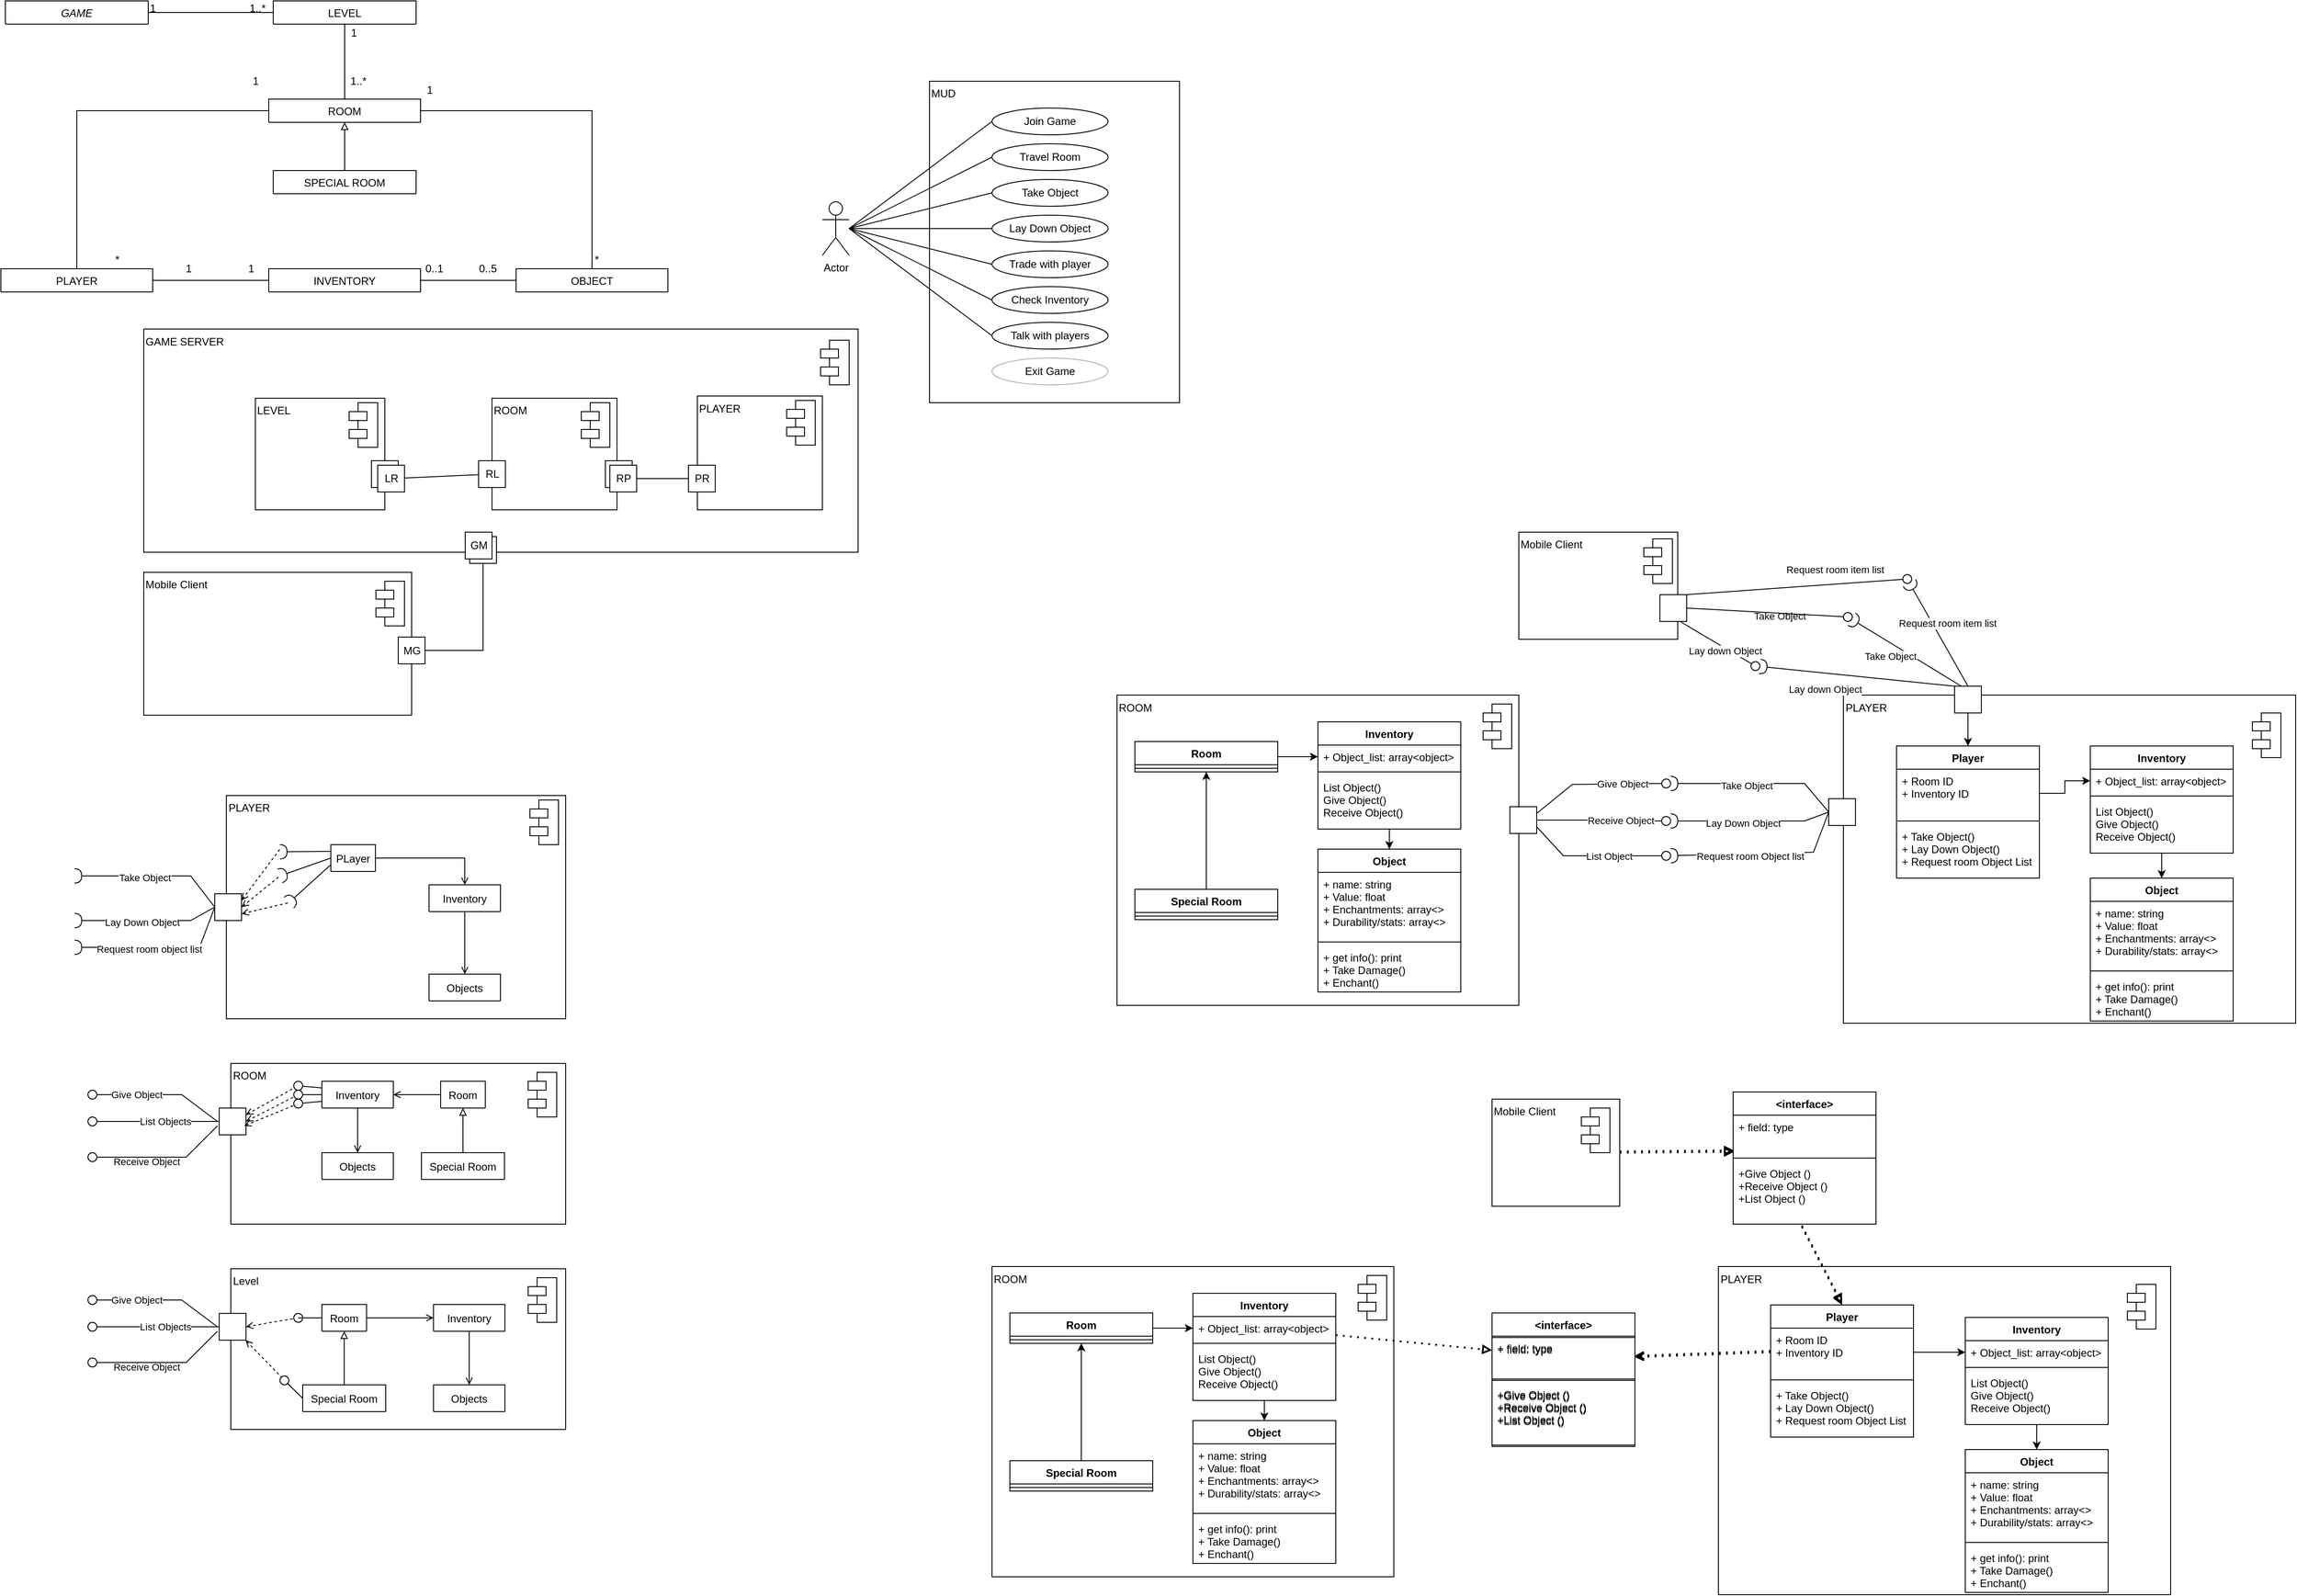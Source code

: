 <mxfile version="16.6.5" type="github">
  <diagram id="C5RBs43oDa-KdzZeNtuy" name="Page-1">
    <mxGraphModel dx="1718" dy="935" grid="1" gridSize="10" guides="1" tooltips="1" connect="1" arrows="1" fold="1" page="1" pageScale="1" pageWidth="827" pageHeight="1169" math="0" shadow="0">
      <root>
        <mxCell id="WIyWlLk6GJQsqaUBKTNV-0" />
        <mxCell id="WIyWlLk6GJQsqaUBKTNV-1" parent="WIyWlLk6GJQsqaUBKTNV-0" />
        <mxCell id="REJeJX2luTwk9c8U6sS5-15" value="PLAYER" style="html=1;align=left;verticalAlign=top;" parent="WIyWlLk6GJQsqaUBKTNV-1" vertex="1">
          <mxGeometry x="2103.5" y="847.5" width="506.5" height="367.5" as="geometry" />
        </mxCell>
        <mxCell id="1VWSUXiwOZT1shFSJKdf-57" value="Mobile Client" style="html=1;align=left;verticalAlign=top;" parent="WIyWlLk6GJQsqaUBKTNV-1" vertex="1">
          <mxGeometry x="200" y="710" width="300" height="160" as="geometry" />
        </mxCell>
        <mxCell id="1VWSUXiwOZT1shFSJKdf-56" value="GAME SERVER" style="html=1;align=left;verticalAlign=top;" parent="WIyWlLk6GJQsqaUBKTNV-1" vertex="1">
          <mxGeometry x="200" y="437.5" width="800" height="250" as="geometry" />
        </mxCell>
        <mxCell id="1VWSUXiwOZT1shFSJKdf-39" value="ROOM" style="html=1;align=left;verticalAlign=top;" parent="WIyWlLk6GJQsqaUBKTNV-1" vertex="1">
          <mxGeometry x="590" y="515" width="140" height="125" as="geometry" />
        </mxCell>
        <mxCell id="1VWSUXiwOZT1shFSJKdf-1" value="" style="shape=module;align=left;spacingLeft=20;align=center;verticalAlign=top;" parent="WIyWlLk6GJQsqaUBKTNV-1" vertex="1">
          <mxGeometry x="690" y="520" width="32" height="50" as="geometry" />
        </mxCell>
        <mxCell id="zkfFHV4jXpPFQw0GAbJ--0" value="GAME" style="swimlane;fontStyle=2;align=center;verticalAlign=top;childLayout=stackLayout;horizontal=1;startSize=26;horizontalStack=0;resizeParent=1;resizeLast=0;collapsible=1;marginBottom=0;rounded=0;shadow=0;strokeWidth=1;" parent="WIyWlLk6GJQsqaUBKTNV-1" vertex="1" collapsed="1">
          <mxGeometry x="45" y="70" width="160" height="26" as="geometry">
            <mxRectangle x="140" y="120" width="160" height="138" as="alternateBounds" />
          </mxGeometry>
        </mxCell>
        <mxCell id="zkfFHV4jXpPFQw0GAbJ--1" value="Name" style="text;align=left;verticalAlign=top;spacingLeft=4;spacingRight=4;overflow=hidden;rotatable=0;points=[[0,0.5],[1,0.5]];portConstraint=eastwest;" parent="zkfFHV4jXpPFQw0GAbJ--0" vertex="1">
          <mxGeometry y="26" width="160" height="26" as="geometry" />
        </mxCell>
        <mxCell id="zkfFHV4jXpPFQw0GAbJ--2" value="Phone Number" style="text;align=left;verticalAlign=top;spacingLeft=4;spacingRight=4;overflow=hidden;rotatable=0;points=[[0,0.5],[1,0.5]];portConstraint=eastwest;rounded=0;shadow=0;html=0;" parent="zkfFHV4jXpPFQw0GAbJ--0" vertex="1">
          <mxGeometry y="52" width="160" height="26" as="geometry" />
        </mxCell>
        <mxCell id="zkfFHV4jXpPFQw0GAbJ--3" value="Email Address" style="text;align=left;verticalAlign=top;spacingLeft=4;spacingRight=4;overflow=hidden;rotatable=0;points=[[0,0.5],[1,0.5]];portConstraint=eastwest;rounded=0;shadow=0;html=0;" parent="zkfFHV4jXpPFQw0GAbJ--0" vertex="1">
          <mxGeometry y="78" width="160" height="26" as="geometry" />
        </mxCell>
        <mxCell id="zkfFHV4jXpPFQw0GAbJ--4" value="" style="line;html=1;strokeWidth=1;align=left;verticalAlign=middle;spacingTop=-1;spacingLeft=3;spacingRight=3;rotatable=0;labelPosition=right;points=[];portConstraint=eastwest;" parent="zkfFHV4jXpPFQw0GAbJ--0" vertex="1">
          <mxGeometry y="104" width="160" height="8" as="geometry" />
        </mxCell>
        <mxCell id="zkfFHV4jXpPFQw0GAbJ--5" value="Purchase Parking Pass" style="text;align=left;verticalAlign=top;spacingLeft=4;spacingRight=4;overflow=hidden;rotatable=0;points=[[0,0.5],[1,0.5]];portConstraint=eastwest;" parent="zkfFHV4jXpPFQw0GAbJ--0" vertex="1">
          <mxGeometry y="112" width="160" height="26" as="geometry" />
        </mxCell>
        <mxCell id="sU_c6Er136trvMsLBxcg-8" style="edgeStyle=orthogonalEdgeStyle;rounded=0;orthogonalLoop=1;jettySize=auto;html=1;exitX=0.5;exitY=1;exitDx=0;exitDy=0;entryX=0.5;entryY=0;entryDx=0;entryDy=0;endArrow=none;endFill=0;" parent="WIyWlLk6GJQsqaUBKTNV-1" source="zkfFHV4jXpPFQw0GAbJ--17" target="sU_c6Er136trvMsLBxcg-0" edge="1">
          <mxGeometry relative="1" as="geometry" />
        </mxCell>
        <mxCell id="sU_c6Er136trvMsLBxcg-32" style="edgeStyle=orthogonalEdgeStyle;rounded=0;orthogonalLoop=1;jettySize=auto;html=1;entryX=0.5;entryY=0;entryDx=0;entryDy=0;endArrow=none;endFill=0;startArrow=block;startFill=0;exitX=0.5;exitY=1;exitDx=0;exitDy=0;" parent="WIyWlLk6GJQsqaUBKTNV-1" source="sU_c6Er136trvMsLBxcg-0" target="sU_c6Er136trvMsLBxcg-27" edge="1">
          <mxGeometry relative="1" as="geometry">
            <mxPoint x="435" y="210" as="sourcePoint" />
          </mxGeometry>
        </mxCell>
        <mxCell id="zkfFHV4jXpPFQw0GAbJ--17" value="LEVEL" style="swimlane;fontStyle=0;align=center;verticalAlign=top;childLayout=stackLayout;horizontal=1;startSize=26;horizontalStack=0;resizeParent=1;resizeLast=0;collapsible=1;marginBottom=0;rounded=0;shadow=0;strokeWidth=1;" parent="WIyWlLk6GJQsqaUBKTNV-1" vertex="1" collapsed="1">
          <mxGeometry x="345" y="70" width="160" height="26" as="geometry">
            <mxRectangle x="508" y="110" width="160" height="70" as="alternateBounds" />
          </mxGeometry>
        </mxCell>
        <mxCell id="zkfFHV4jXpPFQw0GAbJ--23" value="" style="line;html=1;strokeWidth=1;align=left;verticalAlign=middle;spacingTop=-1;spacingLeft=3;spacingRight=3;rotatable=0;labelPosition=right;points=[];portConstraint=eastwest;" parent="zkfFHV4jXpPFQw0GAbJ--17" vertex="1">
          <mxGeometry y="26" width="160" height="24" as="geometry" />
        </mxCell>
        <mxCell id="zkfFHV4jXpPFQw0GAbJ--26" value="" style="endArrow=none;shadow=0;strokeWidth=1;rounded=0;endFill=0;edgeStyle=elbowEdgeStyle;elbow=vertical;" parent="WIyWlLk6GJQsqaUBKTNV-1" source="zkfFHV4jXpPFQw0GAbJ--0" target="zkfFHV4jXpPFQw0GAbJ--17" edge="1">
          <mxGeometry x="0.5" y="41" relative="1" as="geometry">
            <mxPoint x="255" y="152" as="sourcePoint" />
            <mxPoint x="415" y="152" as="targetPoint" />
            <mxPoint x="-40" y="32" as="offset" />
          </mxGeometry>
        </mxCell>
        <mxCell id="zkfFHV4jXpPFQw0GAbJ--27" value="1" style="resizable=0;align=left;verticalAlign=bottom;labelBackgroundColor=none;fontSize=12;" parent="zkfFHV4jXpPFQw0GAbJ--26" connectable="0" vertex="1">
          <mxGeometry x="-1" relative="1" as="geometry">
            <mxPoint y="4" as="offset" />
          </mxGeometry>
        </mxCell>
        <mxCell id="zkfFHV4jXpPFQw0GAbJ--28" value="1..*" style="resizable=0;align=right;verticalAlign=bottom;labelBackgroundColor=none;fontSize=12;" parent="zkfFHV4jXpPFQw0GAbJ--26" connectable="0" vertex="1">
          <mxGeometry x="1" relative="1" as="geometry">
            <mxPoint x="-7" y="4" as="offset" />
          </mxGeometry>
        </mxCell>
        <mxCell id="sU_c6Er136trvMsLBxcg-21" style="edgeStyle=orthogonalEdgeStyle;rounded=0;orthogonalLoop=1;jettySize=auto;html=1;exitX=1;exitY=0.5;exitDx=0;exitDy=0;entryX=0.5;entryY=0;entryDx=0;entryDy=0;endArrow=none;endFill=0;" parent="WIyWlLk6GJQsqaUBKTNV-1" source="sU_c6Er136trvMsLBxcg-0" target="sU_c6Er136trvMsLBxcg-3" edge="1">
          <mxGeometry relative="1" as="geometry" />
        </mxCell>
        <mxCell id="sU_c6Er136trvMsLBxcg-22" style="edgeStyle=orthogonalEdgeStyle;rounded=0;orthogonalLoop=1;jettySize=auto;html=1;exitX=0;exitY=0.5;exitDx=0;exitDy=0;entryX=0.5;entryY=0;entryDx=0;entryDy=0;endArrow=none;endFill=0;" parent="WIyWlLk6GJQsqaUBKTNV-1" source="sU_c6Er136trvMsLBxcg-0" target="sU_c6Er136trvMsLBxcg-6" edge="1">
          <mxGeometry relative="1" as="geometry" />
        </mxCell>
        <mxCell id="sU_c6Er136trvMsLBxcg-0" value="ROOM" style="swimlane;fontStyle=0;align=center;verticalAlign=top;childLayout=stackLayout;horizontal=1;startSize=26;horizontalStack=0;resizeParent=1;resizeLast=0;collapsible=1;marginBottom=0;rounded=0;shadow=0;strokeWidth=1;" parent="WIyWlLk6GJQsqaUBKTNV-1" vertex="1" collapsed="1">
          <mxGeometry x="340" y="180" width="170" height="26" as="geometry">
            <mxRectangle x="465" y="220" width="155" height="120" as="alternateBounds" />
          </mxGeometry>
        </mxCell>
        <mxCell id="sU_c6Er136trvMsLBxcg-1" value="bool isSpecial" style="text;align=left;verticalAlign=top;spacingLeft=4;spacingRight=4;overflow=hidden;rotatable=0;points=[[0,0.5],[1,0.5]];portConstraint=eastwest;" parent="sU_c6Er136trvMsLBxcg-0" vertex="1">
          <mxGeometry y="26" width="155" height="26" as="geometry" />
        </mxCell>
        <mxCell id="sU_c6Er136trvMsLBxcg-2" value="" style="line;html=1;strokeWidth=1;align=left;verticalAlign=middle;spacingTop=-1;spacingLeft=3;spacingRight=3;rotatable=0;labelPosition=right;points=[];portConstraint=eastwest;" parent="sU_c6Er136trvMsLBxcg-0" vertex="1">
          <mxGeometry y="52" width="155" height="58" as="geometry" />
        </mxCell>
        <mxCell id="sU_c6Er136trvMsLBxcg-3" value="OBJECT" style="swimlane;fontStyle=0;align=center;verticalAlign=top;childLayout=stackLayout;horizontal=1;startSize=26;horizontalStack=0;resizeParent=1;resizeLast=0;collapsible=1;marginBottom=0;rounded=0;shadow=0;strokeWidth=1;" parent="WIyWlLk6GJQsqaUBKTNV-1" vertex="1" collapsed="1">
          <mxGeometry x="617" y="370" width="170" height="26" as="geometry">
            <mxRectangle x="667" y="370" width="160" height="70" as="alternateBounds" />
          </mxGeometry>
        </mxCell>
        <mxCell id="sU_c6Er136trvMsLBxcg-5" value="" style="line;html=1;strokeWidth=1;align=left;verticalAlign=middle;spacingTop=-1;spacingLeft=3;spacingRight=3;rotatable=0;labelPosition=right;points=[];portConstraint=eastwest;" parent="sU_c6Er136trvMsLBxcg-3" vertex="1">
          <mxGeometry y="26" width="160" height="8" as="geometry" />
        </mxCell>
        <mxCell id="sU_c6Er136trvMsLBxcg-15" style="edgeStyle=orthogonalEdgeStyle;rounded=0;orthogonalLoop=1;jettySize=auto;html=1;exitX=1;exitY=0.5;exitDx=0;exitDy=0;entryX=0;entryY=0.5;entryDx=0;entryDy=0;endArrow=none;endFill=0;" parent="WIyWlLk6GJQsqaUBKTNV-1" source="sU_c6Er136trvMsLBxcg-6" target="sU_c6Er136trvMsLBxcg-12" edge="1">
          <mxGeometry relative="1" as="geometry" />
        </mxCell>
        <mxCell id="sU_c6Er136trvMsLBxcg-6" value="PLAYER" style="swimlane;fontStyle=0;align=center;verticalAlign=top;childLayout=stackLayout;horizontal=1;startSize=26;horizontalStack=0;resizeParent=1;resizeLast=0;collapsible=1;marginBottom=0;rounded=0;shadow=0;strokeWidth=1;" parent="WIyWlLk6GJQsqaUBKTNV-1" vertex="1" collapsed="1">
          <mxGeometry x="40" y="370" width="170" height="26" as="geometry">
            <mxRectangle x="270" y="370" width="160" height="70" as="alternateBounds" />
          </mxGeometry>
        </mxCell>
        <mxCell id="sU_c6Er136trvMsLBxcg-7" value="" style="line;html=1;strokeWidth=1;align=left;verticalAlign=middle;spacingTop=-1;spacingLeft=3;spacingRight=3;rotatable=0;labelPosition=right;points=[];portConstraint=eastwest;" parent="sU_c6Er136trvMsLBxcg-6" vertex="1">
          <mxGeometry y="26" width="160" height="8" as="geometry" />
        </mxCell>
        <mxCell id="sU_c6Er136trvMsLBxcg-9" value="" style="resizable=0;align=right;verticalAlign=bottom;labelBackgroundColor=none;fontSize=12;" parent="WIyWlLk6GJQsqaUBKTNV-1" connectable="0" vertex="1">
          <mxGeometry x="325" y="120.003" as="geometry">
            <mxPoint x="216" y="62" as="offset" />
          </mxGeometry>
        </mxCell>
        <mxCell id="sU_c6Er136trvMsLBxcg-10" value="1" style="text;html=1;align=center;verticalAlign=middle;resizable=0;points=[];autosize=1;strokeColor=none;fillColor=none;" parent="WIyWlLk6GJQsqaUBKTNV-1" vertex="1">
          <mxGeometry x="425" y="96" width="20" height="20" as="geometry" />
        </mxCell>
        <mxCell id="sU_c6Er136trvMsLBxcg-11" value="1..*" style="text;html=1;align=center;verticalAlign=middle;resizable=0;points=[];autosize=1;strokeColor=none;fillColor=none;" parent="WIyWlLk6GJQsqaUBKTNV-1" vertex="1">
          <mxGeometry x="425" y="150" width="30" height="20" as="geometry" />
        </mxCell>
        <mxCell id="sU_c6Er136trvMsLBxcg-16" style="edgeStyle=orthogonalEdgeStyle;rounded=0;orthogonalLoop=1;jettySize=auto;html=1;exitX=1;exitY=0.5;exitDx=0;exitDy=0;entryX=0;entryY=0.5;entryDx=0;entryDy=0;endArrow=none;endFill=0;" parent="WIyWlLk6GJQsqaUBKTNV-1" source="sU_c6Er136trvMsLBxcg-12" target="sU_c6Er136trvMsLBxcg-3" edge="1">
          <mxGeometry relative="1" as="geometry" />
        </mxCell>
        <mxCell id="sU_c6Er136trvMsLBxcg-12" value="INVENTORY" style="swimlane;fontStyle=0;align=center;verticalAlign=top;childLayout=stackLayout;horizontal=1;startSize=26;horizontalStack=0;resizeParent=1;resizeLast=0;collapsible=1;marginBottom=0;rounded=0;shadow=0;strokeWidth=1;" parent="WIyWlLk6GJQsqaUBKTNV-1" vertex="1" collapsed="1">
          <mxGeometry x="340" y="370" width="170" height="26" as="geometry">
            <mxRectangle x="470" y="370" width="160" height="70" as="alternateBounds" />
          </mxGeometry>
        </mxCell>
        <mxCell id="sU_c6Er136trvMsLBxcg-13" value="" style="line;html=1;strokeWidth=1;align=left;verticalAlign=middle;spacingTop=-1;spacingLeft=3;spacingRight=3;rotatable=0;labelPosition=right;points=[];portConstraint=eastwest;" parent="sU_c6Er136trvMsLBxcg-12" vertex="1">
          <mxGeometry y="26" width="160" height="8" as="geometry" />
        </mxCell>
        <mxCell id="sU_c6Er136trvMsLBxcg-17" value="0..1" style="text;html=1;align=center;verticalAlign=middle;resizable=0;points=[];autosize=1;strokeColor=none;fillColor=none;" parent="WIyWlLk6GJQsqaUBKTNV-1" vertex="1">
          <mxGeometry x="505" y="360" width="40" height="20" as="geometry" />
        </mxCell>
        <mxCell id="sU_c6Er136trvMsLBxcg-18" value="0..5" style="text;html=1;align=center;verticalAlign=middle;resizable=0;points=[];autosize=1;strokeColor=none;fillColor=none;" parent="WIyWlLk6GJQsqaUBKTNV-1" vertex="1">
          <mxGeometry x="565" y="360" width="40" height="20" as="geometry" />
        </mxCell>
        <mxCell id="sU_c6Er136trvMsLBxcg-19" value="1" style="text;html=1;align=center;verticalAlign=middle;resizable=0;points=[];autosize=1;strokeColor=none;fillColor=none;" parent="WIyWlLk6GJQsqaUBKTNV-1" vertex="1">
          <mxGeometry x="240" y="360" width="20" height="20" as="geometry" />
        </mxCell>
        <mxCell id="sU_c6Er136trvMsLBxcg-20" value="1" style="text;html=1;align=center;verticalAlign=middle;resizable=0;points=[];autosize=1;strokeColor=none;fillColor=none;" parent="WIyWlLk6GJQsqaUBKTNV-1" vertex="1">
          <mxGeometry x="310" y="360" width="20" height="20" as="geometry" />
        </mxCell>
        <mxCell id="sU_c6Er136trvMsLBxcg-23" value="1" style="text;html=1;align=center;verticalAlign=middle;resizable=0;points=[];autosize=1;strokeColor=none;fillColor=none;" parent="WIyWlLk6GJQsqaUBKTNV-1" vertex="1">
          <mxGeometry x="315" y="150" width="20" height="20" as="geometry" />
        </mxCell>
        <mxCell id="sU_c6Er136trvMsLBxcg-24" value="*" style="text;html=1;align=center;verticalAlign=middle;resizable=0;points=[];autosize=1;strokeColor=none;fillColor=none;" parent="WIyWlLk6GJQsqaUBKTNV-1" vertex="1">
          <mxGeometry x="160" y="350" width="20" height="20" as="geometry" />
        </mxCell>
        <mxCell id="sU_c6Er136trvMsLBxcg-25" value="1" style="text;html=1;align=center;verticalAlign=middle;resizable=0;points=[];autosize=1;strokeColor=none;fillColor=none;" parent="WIyWlLk6GJQsqaUBKTNV-1" vertex="1">
          <mxGeometry x="510" y="160" width="20" height="20" as="geometry" />
        </mxCell>
        <mxCell id="sU_c6Er136trvMsLBxcg-26" value="*" style="text;html=1;align=center;verticalAlign=middle;resizable=0;points=[];autosize=1;strokeColor=none;fillColor=none;" parent="WIyWlLk6GJQsqaUBKTNV-1" vertex="1">
          <mxGeometry x="697" y="350" width="20" height="20" as="geometry" />
        </mxCell>
        <mxCell id="sU_c6Er136trvMsLBxcg-27" value="SPECIAL ROOM" style="swimlane;fontStyle=0;align=center;verticalAlign=top;childLayout=stackLayout;horizontal=1;startSize=26;horizontalStack=0;resizeParent=1;resizeLast=0;collapsible=1;marginBottom=0;rounded=0;shadow=0;strokeWidth=1;" parent="WIyWlLk6GJQsqaUBKTNV-1" vertex="1" collapsed="1">
          <mxGeometry x="345" y="260" width="160" height="26" as="geometry">
            <mxRectangle x="730" y="73" width="200" height="100" as="alternateBounds" />
          </mxGeometry>
        </mxCell>
        <mxCell id="sU_c6Er136trvMsLBxcg-28" value="" style="line;html=1;strokeWidth=1;align=left;verticalAlign=middle;spacingTop=-1;spacingLeft=3;spacingRight=3;rotatable=0;labelPosition=right;points=[];portConstraint=eastwest;" parent="sU_c6Er136trvMsLBxcg-27" vertex="1">
          <mxGeometry y="26" width="200" height="64" as="geometry" />
        </mxCell>
        <mxCell id="1VWSUXiwOZT1shFSJKdf-8" value="MUD" style="rounded=0;whiteSpace=wrap;html=1;align=left;verticalAlign=top;" parent="WIyWlLk6GJQsqaUBKTNV-1" vertex="1">
          <mxGeometry x="1080" y="160" width="280" height="360" as="geometry" />
        </mxCell>
        <mxCell id="1VWSUXiwOZT1shFSJKdf-9" style="edgeStyle=none;rounded=0;orthogonalLoop=1;jettySize=auto;html=1;entryX=0;entryY=0.5;entryDx=0;entryDy=0;startArrow=none;startFill=0;endArrow=none;endFill=0;" parent="WIyWlLk6GJQsqaUBKTNV-1" target="1VWSUXiwOZT1shFSJKdf-20" edge="1">
          <mxGeometry relative="1" as="geometry">
            <mxPoint x="990" y="325" as="sourcePoint" />
          </mxGeometry>
        </mxCell>
        <mxCell id="1VWSUXiwOZT1shFSJKdf-10" style="edgeStyle=none;rounded=0;orthogonalLoop=1;jettySize=auto;html=1;entryX=0;entryY=0.5;entryDx=0;entryDy=0;startArrow=none;startFill=0;endArrow=none;endFill=0;" parent="WIyWlLk6GJQsqaUBKTNV-1" target="1VWSUXiwOZT1shFSJKdf-17" edge="1">
          <mxGeometry relative="1" as="geometry">
            <mxPoint x="990" y="325" as="sourcePoint" />
          </mxGeometry>
        </mxCell>
        <mxCell id="1VWSUXiwOZT1shFSJKdf-11" style="edgeStyle=none;rounded=0;orthogonalLoop=1;jettySize=auto;html=1;entryX=0;entryY=0.5;entryDx=0;entryDy=0;startArrow=none;startFill=0;endArrow=none;endFill=0;" parent="WIyWlLk6GJQsqaUBKTNV-1" source="1VWSUXiwOZT1shFSJKdf-15" target="1VWSUXiwOZT1shFSJKdf-18" edge="1">
          <mxGeometry relative="1" as="geometry" />
        </mxCell>
        <mxCell id="1VWSUXiwOZT1shFSJKdf-12" style="edgeStyle=none;rounded=0;orthogonalLoop=1;jettySize=auto;html=1;entryX=0;entryY=0.5;entryDx=0;entryDy=0;startArrow=none;startFill=0;endArrow=none;endFill=0;" parent="WIyWlLk6GJQsqaUBKTNV-1" target="1VWSUXiwOZT1shFSJKdf-21" edge="1">
          <mxGeometry relative="1" as="geometry">
            <mxPoint x="990" y="325" as="sourcePoint" />
          </mxGeometry>
        </mxCell>
        <mxCell id="1VWSUXiwOZT1shFSJKdf-13" style="edgeStyle=none;rounded=0;orthogonalLoop=1;jettySize=auto;html=1;entryX=0;entryY=0.5;entryDx=0;entryDy=0;startArrow=none;startFill=0;endArrow=none;endFill=0;" parent="WIyWlLk6GJQsqaUBKTNV-1" target="1VWSUXiwOZT1shFSJKdf-22" edge="1">
          <mxGeometry relative="1" as="geometry">
            <mxPoint x="990" y="325" as="sourcePoint" />
          </mxGeometry>
        </mxCell>
        <mxCell id="1VWSUXiwOZT1shFSJKdf-14" style="edgeStyle=none;rounded=0;orthogonalLoop=1;jettySize=auto;html=1;entryX=0;entryY=0.5;entryDx=0;entryDy=0;startArrow=none;startFill=0;endArrow=none;endFill=0;" parent="WIyWlLk6GJQsqaUBKTNV-1" target="1VWSUXiwOZT1shFSJKdf-23" edge="1">
          <mxGeometry relative="1" as="geometry">
            <mxPoint x="990" y="325" as="sourcePoint" />
          </mxGeometry>
        </mxCell>
        <mxCell id="1VWSUXiwOZT1shFSJKdf-15" value="Actor" style="shape=umlActor;verticalLabelPosition=bottom;verticalAlign=top;html=1;outlineConnect=0;" parent="WIyWlLk6GJQsqaUBKTNV-1" vertex="1">
          <mxGeometry x="960" y="295" width="30" height="60" as="geometry" />
        </mxCell>
        <mxCell id="1VWSUXiwOZT1shFSJKdf-16" value="Join Game" style="ellipse;whiteSpace=wrap;html=1;" parent="WIyWlLk6GJQsqaUBKTNV-1" vertex="1">
          <mxGeometry x="1150" y="190" width="130" height="30" as="geometry" />
        </mxCell>
        <mxCell id="1VWSUXiwOZT1shFSJKdf-17" value="Take Object" style="ellipse;whiteSpace=wrap;html=1;" parent="WIyWlLk6GJQsqaUBKTNV-1" vertex="1">
          <mxGeometry x="1150" y="270" width="130" height="30" as="geometry" />
        </mxCell>
        <mxCell id="1VWSUXiwOZT1shFSJKdf-18" value="Lay Down Object" style="ellipse;whiteSpace=wrap;html=1;" parent="WIyWlLk6GJQsqaUBKTNV-1" vertex="1">
          <mxGeometry x="1150" y="310" width="130" height="30" as="geometry" />
        </mxCell>
        <mxCell id="1VWSUXiwOZT1shFSJKdf-19" value="" style="rounded=0;orthogonalLoop=1;jettySize=auto;html=1;startArrow=none;startFill=0;endArrow=none;endFill=0;entryX=0;entryY=0.5;entryDx=0;entryDy=0;" parent="WIyWlLk6GJQsqaUBKTNV-1" target="1VWSUXiwOZT1shFSJKdf-16" edge="1">
          <mxGeometry relative="1" as="geometry">
            <mxPoint x="990" y="325" as="sourcePoint" />
          </mxGeometry>
        </mxCell>
        <mxCell id="1VWSUXiwOZT1shFSJKdf-20" value="Travel Room" style="ellipse;whiteSpace=wrap;html=1;" parent="WIyWlLk6GJQsqaUBKTNV-1" vertex="1">
          <mxGeometry x="1150" y="230" width="130" height="30" as="geometry" />
        </mxCell>
        <mxCell id="1VWSUXiwOZT1shFSJKdf-21" value="Trade with player" style="ellipse;whiteSpace=wrap;html=1;" parent="WIyWlLk6GJQsqaUBKTNV-1" vertex="1">
          <mxGeometry x="1150" y="350" width="130" height="30" as="geometry" />
        </mxCell>
        <mxCell id="1VWSUXiwOZT1shFSJKdf-22" value="Check Inventory" style="ellipse;whiteSpace=wrap;html=1;" parent="WIyWlLk6GJQsqaUBKTNV-1" vertex="1">
          <mxGeometry x="1150" y="390" width="130" height="30" as="geometry" />
        </mxCell>
        <mxCell id="1VWSUXiwOZT1shFSJKdf-23" value="Talk with players" style="ellipse;whiteSpace=wrap;html=1;" parent="WIyWlLk6GJQsqaUBKTNV-1" vertex="1">
          <mxGeometry x="1150" y="430" width="130" height="30" as="geometry" />
        </mxCell>
        <mxCell id="1VWSUXiwOZT1shFSJKdf-24" value="Exit Game" style="ellipse;whiteSpace=wrap;html=1;opacity=30;" parent="WIyWlLk6GJQsqaUBKTNV-1" vertex="1">
          <mxGeometry x="1150" y="470" width="130" height="30" as="geometry" />
        </mxCell>
        <mxCell id="1VWSUXiwOZT1shFSJKdf-35" value="LEVEL" style="html=1;align=left;verticalAlign=top;" parent="WIyWlLk6GJQsqaUBKTNV-1" vertex="1">
          <mxGeometry x="325" y="515" width="145" height="125" as="geometry" />
        </mxCell>
        <mxCell id="1VWSUXiwOZT1shFSJKdf-42" value="" style="shape=module;align=left;spacingLeft=20;align=center;verticalAlign=top;" parent="WIyWlLk6GJQsqaUBKTNV-1" vertex="1">
          <mxGeometry x="430" y="520" width="32" height="50" as="geometry" />
        </mxCell>
        <mxCell id="1VWSUXiwOZT1shFSJKdf-51" value="PLAYER" style="html=1;align=left;verticalAlign=top;" parent="WIyWlLk6GJQsqaUBKTNV-1" vertex="1">
          <mxGeometry x="820" y="512.5" width="140" height="127.5" as="geometry" />
        </mxCell>
        <mxCell id="1VWSUXiwOZT1shFSJKdf-52" value="" style="shape=module;align=left;spacingLeft=20;align=center;verticalAlign=top;" parent="WIyWlLk6GJQsqaUBKTNV-1" vertex="1">
          <mxGeometry x="920" y="517.5" width="32" height="50" as="geometry" />
        </mxCell>
        <mxCell id="1VWSUXiwOZT1shFSJKdf-61" value="LR" style="html=1;" parent="WIyWlLk6GJQsqaUBKTNV-1" vertex="1">
          <mxGeometry x="455" y="585" width="30" height="30" as="geometry" />
        </mxCell>
        <mxCell id="1VWSUXiwOZT1shFSJKdf-62" value="RL" style="html=1;" parent="WIyWlLk6GJQsqaUBKTNV-1" vertex="1">
          <mxGeometry x="575" y="585" width="30" height="30" as="geometry" />
        </mxCell>
        <mxCell id="1VWSUXiwOZT1shFSJKdf-66" value="RP" style="html=1;" parent="WIyWlLk6GJQsqaUBKTNV-1" vertex="1">
          <mxGeometry x="717" y="585" width="30" height="30" as="geometry" />
        </mxCell>
        <mxCell id="1VWSUXiwOZT1shFSJKdf-67" value="LR" style="html=1;" parent="WIyWlLk6GJQsqaUBKTNV-1" vertex="1">
          <mxGeometry x="462" y="590" width="30" height="30" as="geometry" />
        </mxCell>
        <mxCell id="1VWSUXiwOZT1shFSJKdf-68" value="RP" style="html=1;" parent="WIyWlLk6GJQsqaUBKTNV-1" vertex="1">
          <mxGeometry x="722" y="590" width="30" height="30" as="geometry" />
        </mxCell>
        <mxCell id="1VWSUXiwOZT1shFSJKdf-69" value="PR" style="html=1;" parent="WIyWlLk6GJQsqaUBKTNV-1" vertex="1">
          <mxGeometry x="810" y="590" width="30" height="30" as="geometry" />
        </mxCell>
        <mxCell id="1VWSUXiwOZT1shFSJKdf-70" value="" style="endArrow=none;html=1;rounded=0;" parent="WIyWlLk6GJQsqaUBKTNV-1" source="1VWSUXiwOZT1shFSJKdf-67" target="1VWSUXiwOZT1shFSJKdf-62" edge="1">
          <mxGeometry width="50" height="50" relative="1" as="geometry">
            <mxPoint x="550" y="670" as="sourcePoint" />
            <mxPoint x="600" y="620" as="targetPoint" />
          </mxGeometry>
        </mxCell>
        <mxCell id="1VWSUXiwOZT1shFSJKdf-71" value="" style="endArrow=none;html=1;rounded=0;" parent="WIyWlLk6GJQsqaUBKTNV-1" source="1VWSUXiwOZT1shFSJKdf-68" target="1VWSUXiwOZT1shFSJKdf-69" edge="1">
          <mxGeometry width="50" height="50" relative="1" as="geometry">
            <mxPoint x="550" y="670" as="sourcePoint" />
            <mxPoint x="600" y="620" as="targetPoint" />
          </mxGeometry>
        </mxCell>
        <mxCell id="1VWSUXiwOZT1shFSJKdf-72" value="" style="shape=module;align=left;spacingLeft=20;align=center;verticalAlign=top;" parent="WIyWlLk6GJQsqaUBKTNV-1" vertex="1">
          <mxGeometry x="958" y="450" width="32" height="50" as="geometry" />
        </mxCell>
        <mxCell id="1VWSUXiwOZT1shFSJKdf-73" value="" style="shape=module;align=left;spacingLeft=20;align=center;verticalAlign=top;" parent="WIyWlLk6GJQsqaUBKTNV-1" vertex="1">
          <mxGeometry x="460" y="720" width="32" height="50" as="geometry" />
        </mxCell>
        <mxCell id="1VWSUXiwOZT1shFSJKdf-76" style="edgeStyle=orthogonalEdgeStyle;rounded=0;orthogonalLoop=1;jettySize=auto;html=1;endArrow=none;endFill=0;" parent="WIyWlLk6GJQsqaUBKTNV-1" source="1VWSUXiwOZT1shFSJKdf-74" target="1VWSUXiwOZT1shFSJKdf-75" edge="1">
          <mxGeometry relative="1" as="geometry" />
        </mxCell>
        <mxCell id="1VWSUXiwOZT1shFSJKdf-74" value="MG" style="html=1;" parent="WIyWlLk6GJQsqaUBKTNV-1" vertex="1">
          <mxGeometry x="485" y="782.5" width="30" height="30" as="geometry" />
        </mxCell>
        <mxCell id="1VWSUXiwOZT1shFSJKdf-75" value="GM" style="html=1;" parent="WIyWlLk6GJQsqaUBKTNV-1" vertex="1">
          <mxGeometry x="565" y="670" width="30" height="30" as="geometry" />
        </mxCell>
        <mxCell id="1VWSUXiwOZT1shFSJKdf-77" value="GM" style="html=1;" parent="WIyWlLk6GJQsqaUBKTNV-1" vertex="1">
          <mxGeometry x="560" y="665" width="30" height="30" as="geometry" />
        </mxCell>
        <mxCell id="1VWSUXiwOZT1shFSJKdf-85" value="PLAYER" style="html=1;align=left;verticalAlign=top;" parent="WIyWlLk6GJQsqaUBKTNV-1" vertex="1">
          <mxGeometry x="292.5" y="960" width="380" height="250" as="geometry" />
        </mxCell>
        <mxCell id="1VWSUXiwOZT1shFSJKdf-86" value="" style="shape=module;align=left;spacingLeft=20;align=center;verticalAlign=top;" parent="WIyWlLk6GJQsqaUBKTNV-1" vertex="1">
          <mxGeometry x="632.5" y="965" width="32" height="50" as="geometry" />
        </mxCell>
        <mxCell id="1VWSUXiwOZT1shFSJKdf-87" value="" style="html=1;" parent="WIyWlLk6GJQsqaUBKTNV-1" vertex="1">
          <mxGeometry x="279.5" y="1070" width="30" height="30" as="geometry" />
        </mxCell>
        <mxCell id="1VWSUXiwOZT1shFSJKdf-99" style="edgeStyle=orthogonalEdgeStyle;rounded=0;orthogonalLoop=1;jettySize=auto;html=1;exitX=1;exitY=0.5;exitDx=0;exitDy=0;endArrow=open;endFill=0;" parent="WIyWlLk6GJQsqaUBKTNV-1" source="1VWSUXiwOZT1shFSJKdf-88" target="1VWSUXiwOZT1shFSJKdf-92" edge="1">
          <mxGeometry relative="1" as="geometry" />
        </mxCell>
        <mxCell id="1VWSUXiwOZT1shFSJKdf-88" value="PLayer" style="swimlane;fontStyle=0;childLayout=stackLayout;horizontal=1;startSize=30;horizontalStack=0;resizeParent=1;resizeParentMax=0;resizeLast=0;collapsible=1;marginBottom=0;" parent="WIyWlLk6GJQsqaUBKTNV-1" vertex="1" collapsed="1">
          <mxGeometry x="409.5" y="1015" width="50" height="30" as="geometry">
            <mxRectangle x="710" y="930" width="140" height="90" as="alternateBounds" />
          </mxGeometry>
        </mxCell>
        <mxCell id="1VWSUXiwOZT1shFSJKdf-90" value="Item 2" style="text;strokeColor=none;fillColor=none;align=left;verticalAlign=middle;spacingLeft=4;spacingRight=4;overflow=hidden;points=[[0,0.5],[1,0.5]];portConstraint=eastwest;rotatable=0;" parent="1VWSUXiwOZT1shFSJKdf-88" vertex="1">
          <mxGeometry y="30" width="140" height="30" as="geometry" />
        </mxCell>
        <mxCell id="1VWSUXiwOZT1shFSJKdf-91" value="Item 3" style="text;strokeColor=none;fillColor=none;align=left;verticalAlign=middle;spacingLeft=4;spacingRight=4;overflow=hidden;points=[[0,0.5],[1,0.5]];portConstraint=eastwest;rotatable=0;" parent="1VWSUXiwOZT1shFSJKdf-88" vertex="1">
          <mxGeometry y="60" width="140" height="30" as="geometry" />
        </mxCell>
        <mxCell id="1VWSUXiwOZT1shFSJKdf-100" style="edgeStyle=orthogonalEdgeStyle;rounded=0;orthogonalLoop=1;jettySize=auto;html=1;exitX=0.5;exitY=1;exitDx=0;exitDy=0;endArrow=open;endFill=0;entryX=0.5;entryY=0;entryDx=0;entryDy=0;" parent="WIyWlLk6GJQsqaUBKTNV-1" source="1VWSUXiwOZT1shFSJKdf-92" target="1VWSUXiwOZT1shFSJKdf-95" edge="1">
          <mxGeometry relative="1" as="geometry">
            <mxPoint x="582.5" y="1110" as="targetPoint" />
          </mxGeometry>
        </mxCell>
        <mxCell id="1VWSUXiwOZT1shFSJKdf-92" value="Inventory" style="swimlane;fontStyle=0;childLayout=stackLayout;horizontal=1;startSize=30;horizontalStack=0;resizeParent=1;resizeParentMax=0;resizeLast=0;collapsible=1;marginBottom=0;" parent="WIyWlLk6GJQsqaUBKTNV-1" vertex="1" collapsed="1">
          <mxGeometry x="519.5" y="1060" width="80" height="30" as="geometry">
            <mxRectangle x="710" y="930" width="140" height="90" as="alternateBounds" />
          </mxGeometry>
        </mxCell>
        <mxCell id="1VWSUXiwOZT1shFSJKdf-93" value="Item 2" style="text;strokeColor=none;fillColor=none;align=left;verticalAlign=middle;spacingLeft=4;spacingRight=4;overflow=hidden;points=[[0,0.5],[1,0.5]];portConstraint=eastwest;rotatable=0;" parent="1VWSUXiwOZT1shFSJKdf-92" vertex="1">
          <mxGeometry y="30" width="140" height="30" as="geometry" />
        </mxCell>
        <mxCell id="1VWSUXiwOZT1shFSJKdf-94" value="Item 3" style="text;strokeColor=none;fillColor=none;align=left;verticalAlign=middle;spacingLeft=4;spacingRight=4;overflow=hidden;points=[[0,0.5],[1,0.5]];portConstraint=eastwest;rotatable=0;" parent="1VWSUXiwOZT1shFSJKdf-92" vertex="1">
          <mxGeometry y="60" width="140" height="30" as="geometry" />
        </mxCell>
        <mxCell id="1VWSUXiwOZT1shFSJKdf-95" value="Objects" style="swimlane;fontStyle=0;childLayout=stackLayout;horizontal=1;startSize=30;horizontalStack=0;resizeParent=1;resizeParentMax=0;resizeLast=0;collapsible=1;marginBottom=0;" parent="WIyWlLk6GJQsqaUBKTNV-1" vertex="1" collapsed="1">
          <mxGeometry x="519.5" y="1160" width="80" height="30" as="geometry">
            <mxRectangle x="710" y="930" width="140" height="90" as="alternateBounds" />
          </mxGeometry>
        </mxCell>
        <mxCell id="1VWSUXiwOZT1shFSJKdf-96" value="Item 2" style="text;strokeColor=none;fillColor=none;align=left;verticalAlign=middle;spacingLeft=4;spacingRight=4;overflow=hidden;points=[[0,0.5],[1,0.5]];portConstraint=eastwest;rotatable=0;" parent="1VWSUXiwOZT1shFSJKdf-95" vertex="1">
          <mxGeometry y="30" width="140" height="30" as="geometry" />
        </mxCell>
        <mxCell id="1VWSUXiwOZT1shFSJKdf-97" value="Item 3" style="text;strokeColor=none;fillColor=none;align=left;verticalAlign=middle;spacingLeft=4;spacingRight=4;overflow=hidden;points=[[0,0.5],[1,0.5]];portConstraint=eastwest;rotatable=0;" parent="1VWSUXiwOZT1shFSJKdf-95" vertex="1">
          <mxGeometry y="60" width="140" height="30" as="geometry" />
        </mxCell>
        <mxCell id="1VWSUXiwOZT1shFSJKdf-105" value="" style="rounded=0;orthogonalLoop=1;jettySize=auto;html=1;endArrow=none;endFill=0;sketch=0;sourcePerimeterSpacing=0;targetPerimeterSpacing=0;exitX=1;exitY=0.5;exitDx=0;exitDy=0;dashed=1;startArrow=open;startFill=0;" parent="WIyWlLk6GJQsqaUBKTNV-1" source="1VWSUXiwOZT1shFSJKdf-87" edge="1">
          <mxGeometry relative="1" as="geometry">
            <mxPoint x="222.5" y="1045" as="sourcePoint" />
            <mxPoint x="352.5" y="1050" as="targetPoint" />
            <Array as="points">
              <mxPoint x="352.5" y="1050" />
            </Array>
          </mxGeometry>
        </mxCell>
        <mxCell id="1VWSUXiwOZT1shFSJKdf-106" value="" style="rounded=0;orthogonalLoop=1;jettySize=auto;html=1;endArrow=halfCircle;endFill=0;endSize=6;strokeWidth=1;sketch=0;exitX=0;exitY=0.5;exitDx=0;exitDy=0;" parent="WIyWlLk6GJQsqaUBKTNV-1" source="1VWSUXiwOZT1shFSJKdf-88" edge="1">
          <mxGeometry relative="1" as="geometry">
            <mxPoint x="262.5" y="1045" as="sourcePoint" />
            <mxPoint x="352.5" y="1050" as="targetPoint" />
          </mxGeometry>
        </mxCell>
        <mxCell id="1VWSUXiwOZT1shFSJKdf-109" value="" style="rounded=0;orthogonalLoop=1;jettySize=auto;html=1;endArrow=halfCircle;endFill=0;endSize=6;strokeWidth=1;sketch=0;exitX=0;exitY=0.5;exitDx=0;exitDy=0;" parent="WIyWlLk6GJQsqaUBKTNV-1" source="1VWSUXiwOZT1shFSJKdf-87" edge="1">
          <mxGeometry relative="1" as="geometry">
            <mxPoint x="404.5" y="1085" as="sourcePoint" />
            <mxPoint x="122.5" y="1050" as="targetPoint" />
            <Array as="points">
              <mxPoint x="252.5" y="1050" />
            </Array>
          </mxGeometry>
        </mxCell>
        <mxCell id="1VWSUXiwOZT1shFSJKdf-111" value="Take Object" style="edgeLabel;html=1;align=center;verticalAlign=middle;resizable=0;points=[];" parent="1VWSUXiwOZT1shFSJKdf-109" vertex="1" connectable="0">
          <mxGeometry x="0.394" y="2" relative="1" as="geometry">
            <mxPoint x="26" as="offset" />
          </mxGeometry>
        </mxCell>
        <mxCell id="1VWSUXiwOZT1shFSJKdf-112" value="" style="rounded=0;orthogonalLoop=1;jettySize=auto;html=1;endArrow=halfCircle;endFill=0;endSize=6;strokeWidth=1;sketch=0;exitX=0;exitY=0.5;exitDx=0;exitDy=0;" parent="WIyWlLk6GJQsqaUBKTNV-1" source="1VWSUXiwOZT1shFSJKdf-87" edge="1">
          <mxGeometry relative="1" as="geometry">
            <mxPoint x="289.5" y="1080" as="sourcePoint" />
            <mxPoint x="122.5" y="1100" as="targetPoint" />
            <Array as="points">
              <mxPoint x="252.5" y="1100" />
            </Array>
          </mxGeometry>
        </mxCell>
        <mxCell id="1VWSUXiwOZT1shFSJKdf-113" value="Lay Down Object" style="edgeLabel;html=1;align=center;verticalAlign=middle;resizable=0;points=[];" parent="1VWSUXiwOZT1shFSJKdf-112" vertex="1" connectable="0">
          <mxGeometry x="0.394" y="2" relative="1" as="geometry">
            <mxPoint x="26" as="offset" />
          </mxGeometry>
        </mxCell>
        <mxCell id="1VWSUXiwOZT1shFSJKdf-114" value="ROOM" style="html=1;align=left;verticalAlign=top;" parent="WIyWlLk6GJQsqaUBKTNV-1" vertex="1">
          <mxGeometry x="297.5" y="1260" width="375" height="180" as="geometry" />
        </mxCell>
        <mxCell id="1VWSUXiwOZT1shFSJKdf-115" value="" style="shape=module;align=left;spacingLeft=20;align=center;verticalAlign=top;" parent="WIyWlLk6GJQsqaUBKTNV-1" vertex="1">
          <mxGeometry x="630.5" y="1270" width="32" height="50" as="geometry" />
        </mxCell>
        <mxCell id="1VWSUXiwOZT1shFSJKdf-116" value="" style="html=1;" parent="WIyWlLk6GJQsqaUBKTNV-1" vertex="1">
          <mxGeometry x="284.5" y="1310" width="30" height="30" as="geometry" />
        </mxCell>
        <mxCell id="1VWSUXiwOZT1shFSJKdf-117" style="edgeStyle=orthogonalEdgeStyle;rounded=0;orthogonalLoop=1;jettySize=auto;html=1;exitX=0;exitY=0.5;exitDx=0;exitDy=0;endArrow=open;endFill=0;" parent="WIyWlLk6GJQsqaUBKTNV-1" source="1VWSUXiwOZT1shFSJKdf-118" target="1VWSUXiwOZT1shFSJKdf-122" edge="1">
          <mxGeometry relative="1" as="geometry" />
        </mxCell>
        <mxCell id="1VWSUXiwOZT1shFSJKdf-153" value="" style="edgeStyle=orthogonalEdgeStyle;rounded=0;orthogonalLoop=1;jettySize=auto;html=1;startArrow=block;startFill=0;endArrow=none;endFill=0;" parent="WIyWlLk6GJQsqaUBKTNV-1" source="1VWSUXiwOZT1shFSJKdf-118" target="1VWSUXiwOZT1shFSJKdf-150" edge="1">
          <mxGeometry relative="1" as="geometry" />
        </mxCell>
        <mxCell id="1VWSUXiwOZT1shFSJKdf-118" value="Room" style="swimlane;fontStyle=0;childLayout=stackLayout;horizontal=1;startSize=30;horizontalStack=0;resizeParent=1;resizeParentMax=0;resizeLast=0;collapsible=1;marginBottom=0;" parent="WIyWlLk6GJQsqaUBKTNV-1" vertex="1" collapsed="1">
          <mxGeometry x="532.5" y="1280" width="50" height="30" as="geometry">
            <mxRectangle x="710" y="930" width="140" height="90" as="alternateBounds" />
          </mxGeometry>
        </mxCell>
        <mxCell id="1VWSUXiwOZT1shFSJKdf-119" value="Item 2" style="text;strokeColor=none;fillColor=none;align=left;verticalAlign=middle;spacingLeft=4;spacingRight=4;overflow=hidden;points=[[0,0.5],[1,0.5]];portConstraint=eastwest;rotatable=0;" parent="1VWSUXiwOZT1shFSJKdf-118" vertex="1">
          <mxGeometry y="30" width="140" height="30" as="geometry" />
        </mxCell>
        <mxCell id="1VWSUXiwOZT1shFSJKdf-120" value="Item 3" style="text;strokeColor=none;fillColor=none;align=left;verticalAlign=middle;spacingLeft=4;spacingRight=4;overflow=hidden;points=[[0,0.5],[1,0.5]];portConstraint=eastwest;rotatable=0;" parent="1VWSUXiwOZT1shFSJKdf-118" vertex="1">
          <mxGeometry y="60" width="140" height="30" as="geometry" />
        </mxCell>
        <mxCell id="1VWSUXiwOZT1shFSJKdf-121" style="edgeStyle=orthogonalEdgeStyle;rounded=0;orthogonalLoop=1;jettySize=auto;html=1;exitX=0.5;exitY=1;exitDx=0;exitDy=0;endArrow=open;endFill=0;entryX=0.5;entryY=0;entryDx=0;entryDy=0;" parent="WIyWlLk6GJQsqaUBKTNV-1" source="1VWSUXiwOZT1shFSJKdf-122" target="1VWSUXiwOZT1shFSJKdf-125" edge="1">
          <mxGeometry relative="1" as="geometry">
            <mxPoint x="587.5" y="1350" as="targetPoint" />
          </mxGeometry>
        </mxCell>
        <mxCell id="1VWSUXiwOZT1shFSJKdf-128" value="" style="rounded=0;orthogonalLoop=1;jettySize=auto;html=1;endArrow=none;endFill=0;sketch=0;sourcePerimeterSpacing=0;targetPerimeterSpacing=0;exitX=1;exitY=0.5;exitDx=0;exitDy=0;dashed=1;startArrow=open;startFill=0;" parent="WIyWlLk6GJQsqaUBKTNV-1" source="1VWSUXiwOZT1shFSJKdf-116" target="1VWSUXiwOZT1shFSJKdf-169" edge="1">
          <mxGeometry relative="1" as="geometry">
            <mxPoint x="227.5" y="1285" as="sourcePoint" />
            <mxPoint x="367.574" y="1315.857" as="targetPoint" />
          </mxGeometry>
        </mxCell>
        <mxCell id="1VWSUXiwOZT1shFSJKdf-129" value="" style="rounded=0;orthogonalLoop=1;jettySize=auto;html=1;endArrow=Circle;endFill=0;endSize=6;strokeWidth=1;sketch=0;exitX=0;exitY=0.5;exitDx=0;exitDy=0;startArrow=none;" parent="WIyWlLk6GJQsqaUBKTNV-1" source="1VWSUXiwOZT1shFSJKdf-169" target="1VWSUXiwOZT1shFSJKdf-169" edge="1">
          <mxGeometry relative="1" as="geometry">
            <mxPoint x="267.5" y="1285" as="sourcePoint" />
            <mxPoint x="372.5" y="1315" as="targetPoint" />
          </mxGeometry>
        </mxCell>
        <mxCell id="1VWSUXiwOZT1shFSJKdf-137" value="" style="rounded=0;orthogonalLoop=1;jettySize=auto;html=1;endArrow=none;endFill=0;sketch=0;sourcePerimeterSpacing=0;targetPerimeterSpacing=0;" parent="WIyWlLk6GJQsqaUBKTNV-1" target="1VWSUXiwOZT1shFSJKdf-139" edge="1">
          <mxGeometry relative="1" as="geometry">
            <mxPoint x="282.5" y="1325" as="sourcePoint" />
            <Array as="points">
              <mxPoint x="242.5" y="1295" />
            </Array>
          </mxGeometry>
        </mxCell>
        <mxCell id="1VWSUXiwOZT1shFSJKdf-140" value="Give Object" style="edgeLabel;html=1;align=center;verticalAlign=middle;resizable=0;points=[];" parent="1VWSUXiwOZT1shFSJKdf-137" vertex="1" connectable="0">
          <mxGeometry x="0.397" relative="1" as="geometry">
            <mxPoint x="1" as="offset" />
          </mxGeometry>
        </mxCell>
        <mxCell id="1VWSUXiwOZT1shFSJKdf-139" value="" style="ellipse;whiteSpace=wrap;html=1;align=center;aspect=fixed;resizable=0;points=[];outlineConnect=0;sketch=0;" parent="WIyWlLk6GJQsqaUBKTNV-1" vertex="1">
          <mxGeometry x="137.5" y="1290" width="10" height="10" as="geometry" />
        </mxCell>
        <mxCell id="1VWSUXiwOZT1shFSJKdf-144" value="" style="rounded=0;orthogonalLoop=1;jettySize=auto;html=1;endArrow=none;endFill=0;sketch=0;startArrow=none;" parent="WIyWlLk6GJQsqaUBKTNV-1" source="1VWSUXiwOZT1shFSJKdf-143" edge="1">
          <mxGeometry relative="1" as="geometry">
            <mxPoint x="282.5" y="1330" as="sourcePoint" />
            <mxPoint x="142.5" y="1370" as="targetPoint" />
            <Array as="points" />
          </mxGeometry>
        </mxCell>
        <mxCell id="1VWSUXiwOZT1shFSJKdf-146" value="Receive Object" style="edgeLabel;html=1;align=center;verticalAlign=middle;resizable=0;points=[];" parent="1VWSUXiwOZT1shFSJKdf-144" vertex="1" connectable="0">
          <mxGeometry x="0.032" y="2" relative="1" as="geometry">
            <mxPoint x="60" as="offset" />
          </mxGeometry>
        </mxCell>
        <mxCell id="1VWSUXiwOZT1shFSJKdf-150" value="Special Room" style="swimlane;fontStyle=0;childLayout=stackLayout;horizontal=1;startSize=30;horizontalStack=0;resizeParent=1;resizeParentMax=0;resizeLast=0;collapsible=1;marginBottom=0;" parent="WIyWlLk6GJQsqaUBKTNV-1" vertex="1" collapsed="1">
          <mxGeometry x="511" y="1360" width="93" height="30" as="geometry">
            <mxRectangle x="710" y="930" width="140" height="90" as="alternateBounds" />
          </mxGeometry>
        </mxCell>
        <mxCell id="1VWSUXiwOZT1shFSJKdf-151" value="Item 2" style="text;strokeColor=none;fillColor=none;align=left;verticalAlign=middle;spacingLeft=4;spacingRight=4;overflow=hidden;points=[[0,0.5],[1,0.5]];portConstraint=eastwest;rotatable=0;" parent="1VWSUXiwOZT1shFSJKdf-150" vertex="1">
          <mxGeometry y="30" width="140" height="30" as="geometry" />
        </mxCell>
        <mxCell id="1VWSUXiwOZT1shFSJKdf-152" value="Item 3" style="text;strokeColor=none;fillColor=none;align=left;verticalAlign=middle;spacingLeft=4;spacingRight=4;overflow=hidden;points=[[0,0.5],[1,0.5]];portConstraint=eastwest;rotatable=0;" parent="1VWSUXiwOZT1shFSJKdf-150" vertex="1">
          <mxGeometry y="60" width="140" height="30" as="geometry" />
        </mxCell>
        <mxCell id="1VWSUXiwOZT1shFSJKdf-165" value="" style="rounded=0;orthogonalLoop=1;jettySize=auto;html=1;endArrow=none;endFill=0;sketch=0;sourcePerimeterSpacing=0;targetPerimeterSpacing=0;dashed=1;startArrow=open;startFill=0;" parent="WIyWlLk6GJQsqaUBKTNV-1" target="1VWSUXiwOZT1shFSJKdf-171" edge="1">
          <mxGeometry relative="1" as="geometry">
            <mxPoint x="312.5" y="1330" as="sourcePoint" />
            <mxPoint x="362.5" y="1390" as="targetPoint" />
          </mxGeometry>
        </mxCell>
        <mxCell id="1VWSUXiwOZT1shFSJKdf-169" value="" style="ellipse;whiteSpace=wrap;html=1;align=center;aspect=fixed;resizable=0;points=[];outlineConnect=0;sketch=0;" parent="WIyWlLk6GJQsqaUBKTNV-1" vertex="1">
          <mxGeometry x="368" y="1290" width="10" height="10" as="geometry" />
        </mxCell>
        <mxCell id="1VWSUXiwOZT1shFSJKdf-170" value="" style="rounded=0;orthogonalLoop=1;jettySize=auto;html=1;endArrow=none;endFill=0;endSize=6;strokeWidth=1;sketch=0;exitX=0;exitY=0.5;exitDx=0;exitDy=0;startArrow=none;" parent="WIyWlLk6GJQsqaUBKTNV-1" source="1VWSUXiwOZT1shFSJKdf-122" target="1VWSUXiwOZT1shFSJKdf-169" edge="1">
          <mxGeometry relative="1" as="geometry">
            <mxPoint x="399.5" y="1315" as="sourcePoint" />
            <mxPoint x="372.5" y="1315" as="targetPoint" />
          </mxGeometry>
        </mxCell>
        <mxCell id="1VWSUXiwOZT1shFSJKdf-171" value="" style="ellipse;whiteSpace=wrap;html=1;align=center;aspect=fixed;resizable=0;points=[];outlineConnect=0;sketch=0;" parent="WIyWlLk6GJQsqaUBKTNV-1" vertex="1">
          <mxGeometry x="368" y="1300" width="10" height="10" as="geometry" />
        </mxCell>
        <mxCell id="1VWSUXiwOZT1shFSJKdf-172" value="" style="rounded=0;orthogonalLoop=1;jettySize=auto;html=1;endArrow=none;endFill=0;endSize=6;strokeWidth=1;sketch=0;exitX=0;exitY=0.75;exitDx=0;exitDy=0;startArrow=none;" parent="WIyWlLk6GJQsqaUBKTNV-1" source="1VWSUXiwOZT1shFSJKdf-122" target="1VWSUXiwOZT1shFSJKdf-171" edge="1">
          <mxGeometry relative="1" as="geometry">
            <mxPoint x="378.0" y="1405" as="sourcePoint" />
            <mxPoint x="352.5" y="1380" as="targetPoint" />
          </mxGeometry>
        </mxCell>
        <mxCell id="1VWSUXiwOZT1shFSJKdf-143" value="" style="ellipse;whiteSpace=wrap;html=1;align=center;aspect=fixed;resizable=0;points=[];outlineConnect=0;sketch=0;" parent="WIyWlLk6GJQsqaUBKTNV-1" vertex="1">
          <mxGeometry x="137.5" y="1360" width="10" height="10" as="geometry" />
        </mxCell>
        <mxCell id="1VWSUXiwOZT1shFSJKdf-173" value="" style="rounded=0;orthogonalLoop=1;jettySize=auto;html=1;endArrow=none;endFill=0;sketch=0;sourcePerimeterSpacing=0;" parent="WIyWlLk6GJQsqaUBKTNV-1" target="1VWSUXiwOZT1shFSJKdf-143" edge="1">
          <mxGeometry relative="1" as="geometry">
            <mxPoint x="282.5" y="1330" as="sourcePoint" />
            <mxPoint x="142.5" y="1370" as="targetPoint" />
            <Array as="points">
              <mxPoint x="247.5" y="1365" />
            </Array>
          </mxGeometry>
        </mxCell>
        <mxCell id="1VWSUXiwOZT1shFSJKdf-175" value="" style="rounded=0;orthogonalLoop=1;jettySize=auto;html=1;endArrow=none;endFill=0;sketch=0;targetPerimeterSpacing=0;exitX=0;exitY=0.5;exitDx=0;exitDy=0;startArrow=none;" parent="WIyWlLk6GJQsqaUBKTNV-1" source="1VWSUXiwOZT1shFSJKdf-177" edge="1">
          <mxGeometry relative="1" as="geometry">
            <mxPoint x="292.5" y="1335" as="sourcePoint" />
            <mxPoint x="142.5" y="1325" as="targetPoint" />
            <Array as="points" />
          </mxGeometry>
        </mxCell>
        <mxCell id="1VWSUXiwOZT1shFSJKdf-177" value="" style="ellipse;whiteSpace=wrap;html=1;align=center;aspect=fixed;resizable=0;points=[];outlineConnect=0;sketch=0;" parent="WIyWlLk6GJQsqaUBKTNV-1" vertex="1">
          <mxGeometry x="137.5" y="1320" width="10" height="10" as="geometry" />
        </mxCell>
        <mxCell id="1VWSUXiwOZT1shFSJKdf-178" value="List Objects" style="rounded=0;orthogonalLoop=1;jettySize=auto;html=1;endArrow=none;endFill=0;sketch=0;sourcePerimeterSpacing=0;exitX=0;exitY=0.5;exitDx=0;exitDy=0;" parent="WIyWlLk6GJQsqaUBKTNV-1" source="1VWSUXiwOZT1shFSJKdf-116" target="1VWSUXiwOZT1shFSJKdf-177" edge="1">
          <mxGeometry x="-0.095" relative="1" as="geometry">
            <mxPoint x="284.5" y="1325" as="sourcePoint" />
            <mxPoint x="142.5" y="1325" as="targetPoint" />
            <Array as="points">
              <mxPoint x="182.5" y="1325" />
            </Array>
            <mxPoint x="1" as="offset" />
          </mxGeometry>
        </mxCell>
        <mxCell id="1VWSUXiwOZT1shFSJKdf-181" value="" style="rounded=0;orthogonalLoop=1;jettySize=auto;html=1;endArrow=halfCircle;endFill=0;endSize=6;strokeWidth=1;sketch=0;exitX=0;exitY=0.5;exitDx=0;exitDy=0;" parent="WIyWlLk6GJQsqaUBKTNV-1" source="1VWSUXiwOZT1shFSJKdf-87" edge="1">
          <mxGeometry relative="1" as="geometry">
            <mxPoint x="289.5" y="1095" as="sourcePoint" />
            <mxPoint x="122.5" y="1130" as="targetPoint" />
            <Array as="points">
              <mxPoint x="262.5" y="1130" />
            </Array>
          </mxGeometry>
        </mxCell>
        <mxCell id="1VWSUXiwOZT1shFSJKdf-182" value="Request room object list" style="edgeLabel;html=1;align=center;verticalAlign=middle;resizable=0;points=[];" parent="1VWSUXiwOZT1shFSJKdf-181" vertex="1" connectable="0">
          <mxGeometry x="0.394" y="2" relative="1" as="geometry">
            <mxPoint x="26" as="offset" />
          </mxGeometry>
        </mxCell>
        <mxCell id="1VWSUXiwOZT1shFSJKdf-183" value="Level" style="html=1;align=left;verticalAlign=top;" parent="WIyWlLk6GJQsqaUBKTNV-1" vertex="1">
          <mxGeometry x="297.5" y="1490" width="375" height="180" as="geometry" />
        </mxCell>
        <mxCell id="1VWSUXiwOZT1shFSJKdf-184" value="" style="shape=module;align=left;spacingLeft=20;align=center;verticalAlign=top;" parent="WIyWlLk6GJQsqaUBKTNV-1" vertex="1">
          <mxGeometry x="630.5" y="1500" width="32" height="50" as="geometry" />
        </mxCell>
        <mxCell id="1VWSUXiwOZT1shFSJKdf-185" value="" style="html=1;" parent="WIyWlLk6GJQsqaUBKTNV-1" vertex="1">
          <mxGeometry x="284.5" y="1540" width="30" height="30" as="geometry" />
        </mxCell>
        <mxCell id="1VWSUXiwOZT1shFSJKdf-186" style="edgeStyle=orthogonalEdgeStyle;rounded=0;orthogonalLoop=1;jettySize=auto;html=1;exitX=1;exitY=0.5;exitDx=0;exitDy=0;endArrow=open;endFill=0;" parent="WIyWlLk6GJQsqaUBKTNV-1" source="1VWSUXiwOZT1shFSJKdf-188" target="1VWSUXiwOZT1shFSJKdf-192" edge="1">
          <mxGeometry relative="1" as="geometry" />
        </mxCell>
        <mxCell id="1VWSUXiwOZT1shFSJKdf-187" value="" style="edgeStyle=orthogonalEdgeStyle;rounded=0;orthogonalLoop=1;jettySize=auto;html=1;startArrow=block;startFill=0;endArrow=none;endFill=0;" parent="WIyWlLk6GJQsqaUBKTNV-1" source="1VWSUXiwOZT1shFSJKdf-188" target="1VWSUXiwOZT1shFSJKdf-205" edge="1">
          <mxGeometry relative="1" as="geometry" />
        </mxCell>
        <mxCell id="1VWSUXiwOZT1shFSJKdf-188" value="Room" style="swimlane;fontStyle=0;childLayout=stackLayout;horizontal=1;startSize=30;horizontalStack=0;resizeParent=1;resizeParentMax=0;resizeLast=0;collapsible=1;marginBottom=0;" parent="WIyWlLk6GJQsqaUBKTNV-1" vertex="1" collapsed="1">
          <mxGeometry x="399.5" y="1530" width="50" height="30" as="geometry">
            <mxRectangle x="710" y="930" width="140" height="90" as="alternateBounds" />
          </mxGeometry>
        </mxCell>
        <mxCell id="1VWSUXiwOZT1shFSJKdf-189" value="Item 2" style="text;strokeColor=none;fillColor=none;align=left;verticalAlign=middle;spacingLeft=4;spacingRight=4;overflow=hidden;points=[[0,0.5],[1,0.5]];portConstraint=eastwest;rotatable=0;" parent="1VWSUXiwOZT1shFSJKdf-188" vertex="1">
          <mxGeometry y="30" width="140" height="30" as="geometry" />
        </mxCell>
        <mxCell id="1VWSUXiwOZT1shFSJKdf-190" value="Item 3" style="text;strokeColor=none;fillColor=none;align=left;verticalAlign=middle;spacingLeft=4;spacingRight=4;overflow=hidden;points=[[0,0.5],[1,0.5]];portConstraint=eastwest;rotatable=0;" parent="1VWSUXiwOZT1shFSJKdf-188" vertex="1">
          <mxGeometry y="60" width="140" height="30" as="geometry" />
        </mxCell>
        <mxCell id="1VWSUXiwOZT1shFSJKdf-191" style="edgeStyle=orthogonalEdgeStyle;rounded=0;orthogonalLoop=1;jettySize=auto;html=1;exitX=0.5;exitY=1;exitDx=0;exitDy=0;endArrow=open;endFill=0;entryX=0.5;entryY=0;entryDx=0;entryDy=0;" parent="WIyWlLk6GJQsqaUBKTNV-1" source="1VWSUXiwOZT1shFSJKdf-192" target="1VWSUXiwOZT1shFSJKdf-195" edge="1">
          <mxGeometry relative="1" as="geometry">
            <mxPoint x="587.5" y="1580" as="targetPoint" />
          </mxGeometry>
        </mxCell>
        <mxCell id="1VWSUXiwOZT1shFSJKdf-192" value="Inventory" style="swimlane;fontStyle=0;childLayout=stackLayout;horizontal=1;startSize=30;horizontalStack=0;resizeParent=1;resizeParentMax=0;resizeLast=0;collapsible=1;marginBottom=0;" parent="WIyWlLk6GJQsqaUBKTNV-1" vertex="1" collapsed="1">
          <mxGeometry x="524.5" y="1530" width="80" height="30" as="geometry">
            <mxRectangle x="710" y="930" width="140" height="90" as="alternateBounds" />
          </mxGeometry>
        </mxCell>
        <mxCell id="1VWSUXiwOZT1shFSJKdf-193" value="Item 2" style="text;strokeColor=none;fillColor=none;align=left;verticalAlign=middle;spacingLeft=4;spacingRight=4;overflow=hidden;points=[[0,0.5],[1,0.5]];portConstraint=eastwest;rotatable=0;" parent="1VWSUXiwOZT1shFSJKdf-192" vertex="1">
          <mxGeometry y="30" width="140" height="30" as="geometry" />
        </mxCell>
        <mxCell id="1VWSUXiwOZT1shFSJKdf-194" value="Item 3" style="text;strokeColor=none;fillColor=none;align=left;verticalAlign=middle;spacingLeft=4;spacingRight=4;overflow=hidden;points=[[0,0.5],[1,0.5]];portConstraint=eastwest;rotatable=0;" parent="1VWSUXiwOZT1shFSJKdf-192" vertex="1">
          <mxGeometry y="60" width="140" height="30" as="geometry" />
        </mxCell>
        <mxCell id="1VWSUXiwOZT1shFSJKdf-195" value="Objects" style="swimlane;fontStyle=0;childLayout=stackLayout;horizontal=1;startSize=30;horizontalStack=0;resizeParent=1;resizeParentMax=0;resizeLast=0;collapsible=1;marginBottom=0;" parent="WIyWlLk6GJQsqaUBKTNV-1" vertex="1" collapsed="1">
          <mxGeometry x="524.5" y="1620" width="80" height="30" as="geometry">
            <mxRectangle x="710" y="930" width="140" height="90" as="alternateBounds" />
          </mxGeometry>
        </mxCell>
        <mxCell id="1VWSUXiwOZT1shFSJKdf-196" value="Item 2" style="text;strokeColor=none;fillColor=none;align=left;verticalAlign=middle;spacingLeft=4;spacingRight=4;overflow=hidden;points=[[0,0.5],[1,0.5]];portConstraint=eastwest;rotatable=0;" parent="1VWSUXiwOZT1shFSJKdf-195" vertex="1">
          <mxGeometry y="30" width="140" height="30" as="geometry" />
        </mxCell>
        <mxCell id="1VWSUXiwOZT1shFSJKdf-197" value="Item 3" style="text;strokeColor=none;fillColor=none;align=left;verticalAlign=middle;spacingLeft=4;spacingRight=4;overflow=hidden;points=[[0,0.5],[1,0.5]];portConstraint=eastwest;rotatable=0;" parent="1VWSUXiwOZT1shFSJKdf-195" vertex="1">
          <mxGeometry y="60" width="140" height="30" as="geometry" />
        </mxCell>
        <mxCell id="1VWSUXiwOZT1shFSJKdf-198" value="" style="rounded=0;orthogonalLoop=1;jettySize=auto;html=1;endArrow=none;endFill=0;sketch=0;sourcePerimeterSpacing=0;targetPerimeterSpacing=0;exitX=1;exitY=0.5;exitDx=0;exitDy=0;dashed=1;startArrow=open;startFill=0;" parent="WIyWlLk6GJQsqaUBKTNV-1" source="1VWSUXiwOZT1shFSJKdf-185" edge="1">
          <mxGeometry relative="1" as="geometry">
            <mxPoint x="227.5" y="1515" as="sourcePoint" />
            <mxPoint x="367.574" y="1545.857" as="targetPoint" />
          </mxGeometry>
        </mxCell>
        <mxCell id="1VWSUXiwOZT1shFSJKdf-199" value="" style="rounded=0;orthogonalLoop=1;jettySize=auto;html=1;endArrow=Circle;endFill=0;entryX=0.5;entryY=0.5;endSize=6;strokeWidth=1;sketch=0;exitX=0;exitY=0.5;exitDx=0;exitDy=0;startArrow=none;" parent="WIyWlLk6GJQsqaUBKTNV-1" source="1VWSUXiwOZT1shFSJKdf-209" edge="1">
          <mxGeometry relative="1" as="geometry">
            <mxPoint x="267.5" y="1515" as="sourcePoint" />
            <mxPoint x="372.5" y="1545" as="targetPoint" />
          </mxGeometry>
        </mxCell>
        <mxCell id="1VWSUXiwOZT1shFSJKdf-200" value="" style="rounded=0;orthogonalLoop=1;jettySize=auto;html=1;endArrow=none;endFill=0;sketch=0;sourcePerimeterSpacing=0;targetPerimeterSpacing=0;" parent="WIyWlLk6GJQsqaUBKTNV-1" target="1VWSUXiwOZT1shFSJKdf-202" edge="1">
          <mxGeometry relative="1" as="geometry">
            <mxPoint x="282.5" y="1555" as="sourcePoint" />
            <Array as="points">
              <mxPoint x="242.5" y="1525" />
            </Array>
          </mxGeometry>
        </mxCell>
        <mxCell id="1VWSUXiwOZT1shFSJKdf-201" value="Give Object" style="edgeLabel;html=1;align=center;verticalAlign=middle;resizable=0;points=[];" parent="1VWSUXiwOZT1shFSJKdf-200" vertex="1" connectable="0">
          <mxGeometry x="0.397" relative="1" as="geometry">
            <mxPoint x="1" as="offset" />
          </mxGeometry>
        </mxCell>
        <mxCell id="1VWSUXiwOZT1shFSJKdf-202" value="" style="ellipse;whiteSpace=wrap;html=1;align=center;aspect=fixed;resizable=0;points=[];outlineConnect=0;sketch=0;" parent="WIyWlLk6GJQsqaUBKTNV-1" vertex="1">
          <mxGeometry x="137.5" y="1520" width="10" height="10" as="geometry" />
        </mxCell>
        <mxCell id="1VWSUXiwOZT1shFSJKdf-203" value="" style="rounded=0;orthogonalLoop=1;jettySize=auto;html=1;endArrow=none;endFill=0;sketch=0;startArrow=none;" parent="WIyWlLk6GJQsqaUBKTNV-1" source="1VWSUXiwOZT1shFSJKdf-213" edge="1">
          <mxGeometry relative="1" as="geometry">
            <mxPoint x="282.5" y="1560" as="sourcePoint" />
            <mxPoint x="142.5" y="1600" as="targetPoint" />
            <Array as="points" />
          </mxGeometry>
        </mxCell>
        <mxCell id="1VWSUXiwOZT1shFSJKdf-204" value="Receive Object" style="edgeLabel;html=1;align=center;verticalAlign=middle;resizable=0;points=[];" parent="1VWSUXiwOZT1shFSJKdf-203" vertex="1" connectable="0">
          <mxGeometry x="0.032" y="2" relative="1" as="geometry">
            <mxPoint x="60" as="offset" />
          </mxGeometry>
        </mxCell>
        <mxCell id="1VWSUXiwOZT1shFSJKdf-205" value="Special Room" style="swimlane;fontStyle=0;childLayout=stackLayout;horizontal=1;startSize=30;horizontalStack=0;resizeParent=1;resizeParentMax=0;resizeLast=0;collapsible=1;marginBottom=0;" parent="WIyWlLk6GJQsqaUBKTNV-1" vertex="1" collapsed="1">
          <mxGeometry x="378" y="1620" width="93" height="30" as="geometry">
            <mxRectangle x="710" y="930" width="140" height="90" as="alternateBounds" />
          </mxGeometry>
        </mxCell>
        <mxCell id="1VWSUXiwOZT1shFSJKdf-206" value="Item 2" style="text;strokeColor=none;fillColor=none;align=left;verticalAlign=middle;spacingLeft=4;spacingRight=4;overflow=hidden;points=[[0,0.5],[1,0.5]];portConstraint=eastwest;rotatable=0;" parent="1VWSUXiwOZT1shFSJKdf-205" vertex="1">
          <mxGeometry y="30" width="140" height="30" as="geometry" />
        </mxCell>
        <mxCell id="1VWSUXiwOZT1shFSJKdf-207" value="Item 3" style="text;strokeColor=none;fillColor=none;align=left;verticalAlign=middle;spacingLeft=4;spacingRight=4;overflow=hidden;points=[[0,0.5],[1,0.5]];portConstraint=eastwest;rotatable=0;" parent="1VWSUXiwOZT1shFSJKdf-205" vertex="1">
          <mxGeometry y="60" width="140" height="30" as="geometry" />
        </mxCell>
        <mxCell id="1VWSUXiwOZT1shFSJKdf-208" value="" style="rounded=0;orthogonalLoop=1;jettySize=auto;html=1;endArrow=none;endFill=0;sketch=0;sourcePerimeterSpacing=0;targetPerimeterSpacing=0;dashed=1;startArrow=open;startFill=0;" parent="WIyWlLk6GJQsqaUBKTNV-1" source="1VWSUXiwOZT1shFSJKdf-185" edge="1">
          <mxGeometry relative="1" as="geometry">
            <mxPoint x="316" y="1641.196" as="sourcePoint" />
            <mxPoint x="362.5" y="1620" as="targetPoint" />
          </mxGeometry>
        </mxCell>
        <mxCell id="1VWSUXiwOZT1shFSJKdf-209" value="" style="ellipse;whiteSpace=wrap;html=1;align=center;aspect=fixed;resizable=0;points=[];outlineConnect=0;sketch=0;" parent="WIyWlLk6GJQsqaUBKTNV-1" vertex="1">
          <mxGeometry x="368" y="1540" width="10" height="10" as="geometry" />
        </mxCell>
        <mxCell id="1VWSUXiwOZT1shFSJKdf-210" value="" style="rounded=0;orthogonalLoop=1;jettySize=auto;html=1;endArrow=none;endFill=0;entryX=0.5;entryY=0.5;endSize=6;strokeWidth=1;sketch=0;exitX=0;exitY=0.5;exitDx=0;exitDy=0;" parent="WIyWlLk6GJQsqaUBKTNV-1" source="1VWSUXiwOZT1shFSJKdf-188" target="1VWSUXiwOZT1shFSJKdf-209" edge="1">
          <mxGeometry relative="1" as="geometry">
            <mxPoint x="399.5" y="1545" as="sourcePoint" />
            <mxPoint x="372.5" y="1545" as="targetPoint" />
          </mxGeometry>
        </mxCell>
        <mxCell id="1VWSUXiwOZT1shFSJKdf-211" value="" style="ellipse;whiteSpace=wrap;html=1;align=center;aspect=fixed;resizable=0;points=[];outlineConnect=0;sketch=0;" parent="WIyWlLk6GJQsqaUBKTNV-1" vertex="1">
          <mxGeometry x="352.5" y="1610" width="10" height="10" as="geometry" />
        </mxCell>
        <mxCell id="1VWSUXiwOZT1shFSJKdf-212" value="" style="rounded=0;orthogonalLoop=1;jettySize=auto;html=1;endArrow=none;endFill=0;endSize=6;strokeWidth=1;sketch=0;exitX=0;exitY=0.5;exitDx=0;exitDy=0;" parent="WIyWlLk6GJQsqaUBKTNV-1" source="1VWSUXiwOZT1shFSJKdf-205" target="1VWSUXiwOZT1shFSJKdf-211" edge="1">
          <mxGeometry relative="1" as="geometry">
            <mxPoint x="378.0" y="1635" as="sourcePoint" />
            <mxPoint x="352.5" y="1610" as="targetPoint" />
          </mxGeometry>
        </mxCell>
        <mxCell id="1VWSUXiwOZT1shFSJKdf-213" value="" style="ellipse;whiteSpace=wrap;html=1;align=center;aspect=fixed;resizable=0;points=[];outlineConnect=0;sketch=0;" parent="WIyWlLk6GJQsqaUBKTNV-1" vertex="1">
          <mxGeometry x="137.5" y="1590" width="10" height="10" as="geometry" />
        </mxCell>
        <mxCell id="1VWSUXiwOZT1shFSJKdf-214" value="" style="rounded=0;orthogonalLoop=1;jettySize=auto;html=1;endArrow=none;endFill=0;sketch=0;sourcePerimeterSpacing=0;" parent="WIyWlLk6GJQsqaUBKTNV-1" target="1VWSUXiwOZT1shFSJKdf-213" edge="1">
          <mxGeometry relative="1" as="geometry">
            <mxPoint x="282.5" y="1560" as="sourcePoint" />
            <mxPoint x="142.5" y="1600" as="targetPoint" />
            <Array as="points">
              <mxPoint x="247.5" y="1595" />
            </Array>
          </mxGeometry>
        </mxCell>
        <mxCell id="1VWSUXiwOZT1shFSJKdf-215" value="" style="rounded=0;orthogonalLoop=1;jettySize=auto;html=1;endArrow=none;endFill=0;sketch=0;targetPerimeterSpacing=0;exitX=0;exitY=0.5;exitDx=0;exitDy=0;startArrow=none;" parent="WIyWlLk6GJQsqaUBKTNV-1" source="1VWSUXiwOZT1shFSJKdf-216" edge="1">
          <mxGeometry relative="1" as="geometry">
            <mxPoint x="292.5" y="1565" as="sourcePoint" />
            <mxPoint x="142.5" y="1555" as="targetPoint" />
            <Array as="points" />
          </mxGeometry>
        </mxCell>
        <mxCell id="1VWSUXiwOZT1shFSJKdf-216" value="" style="ellipse;whiteSpace=wrap;html=1;align=center;aspect=fixed;resizable=0;points=[];outlineConnect=0;sketch=0;" parent="WIyWlLk6GJQsqaUBKTNV-1" vertex="1">
          <mxGeometry x="137.5" y="1550" width="10" height="10" as="geometry" />
        </mxCell>
        <mxCell id="1VWSUXiwOZT1shFSJKdf-217" value="List Objects" style="rounded=0;orthogonalLoop=1;jettySize=auto;html=1;endArrow=none;endFill=0;sketch=0;sourcePerimeterSpacing=0;exitX=0;exitY=0.5;exitDx=0;exitDy=0;" parent="WIyWlLk6GJQsqaUBKTNV-1" source="1VWSUXiwOZT1shFSJKdf-185" target="1VWSUXiwOZT1shFSJKdf-216" edge="1">
          <mxGeometry x="-0.095" relative="1" as="geometry">
            <mxPoint x="284.5" y="1555" as="sourcePoint" />
            <mxPoint x="142.5" y="1555" as="targetPoint" />
            <Array as="points">
              <mxPoint x="182.5" y="1555" />
            </Array>
            <mxPoint x="1" as="offset" />
          </mxGeometry>
        </mxCell>
        <mxCell id="1VWSUXiwOZT1shFSJKdf-221" value="" style="rounded=0;orthogonalLoop=1;jettySize=auto;html=1;endArrow=halfCircle;endFill=0;endSize=6;strokeWidth=1;sketch=0;exitX=0;exitY=0.75;exitDx=0;exitDy=0;" parent="WIyWlLk6GJQsqaUBKTNV-1" source="1VWSUXiwOZT1shFSJKdf-88" edge="1">
          <mxGeometry relative="1" as="geometry">
            <mxPoint x="292.5" y="1255" as="sourcePoint" />
            <mxPoint x="362.5" y="1080" as="targetPoint" />
          </mxGeometry>
        </mxCell>
        <mxCell id="1VWSUXiwOZT1shFSJKdf-223" value="" style="rounded=0;orthogonalLoop=1;jettySize=auto;html=1;endArrow=none;endFill=0;sketch=0;sourcePerimeterSpacing=0;targetPerimeterSpacing=0;exitX=1;exitY=0.75;exitDx=0;exitDy=0;dashed=1;startArrow=open;startFill=0;" parent="WIyWlLk6GJQsqaUBKTNV-1" source="1VWSUXiwOZT1shFSJKdf-87" edge="1">
          <mxGeometry relative="1" as="geometry">
            <mxPoint x="319.5" y="1095" as="sourcePoint" />
            <mxPoint x="362.5" y="1080" as="targetPoint" />
            <Array as="points">
              <mxPoint x="362.5" y="1080" />
            </Array>
          </mxGeometry>
        </mxCell>
        <mxCell id="1VWSUXiwOZT1shFSJKdf-224" value="" style="rounded=0;orthogonalLoop=1;jettySize=auto;html=1;endArrow=halfCircle;endFill=0;endSize=6;strokeWidth=1;sketch=0;exitX=0;exitY=0.25;exitDx=0;exitDy=0;" parent="WIyWlLk6GJQsqaUBKTNV-1" source="1VWSUXiwOZT1shFSJKdf-88" edge="1">
          <mxGeometry relative="1" as="geometry">
            <mxPoint x="404.5" y="1085" as="sourcePoint" />
            <mxPoint x="352.5" y="1023" as="targetPoint" />
          </mxGeometry>
        </mxCell>
        <mxCell id="1VWSUXiwOZT1shFSJKdf-225" value="" style="rounded=0;orthogonalLoop=1;jettySize=auto;html=1;endArrow=none;endFill=0;sketch=0;sourcePerimeterSpacing=0;targetPerimeterSpacing=0;exitX=1;exitY=0.25;exitDx=0;exitDy=0;dashed=1;startArrow=open;startFill=0;" parent="WIyWlLk6GJQsqaUBKTNV-1" source="1VWSUXiwOZT1shFSJKdf-87" edge="1">
          <mxGeometry relative="1" as="geometry">
            <mxPoint x="319.5" y="1095" as="sourcePoint" />
            <mxPoint x="352.5" y="1020" as="targetPoint" />
            <Array as="points">
              <mxPoint x="352.5" y="1020" />
            </Array>
          </mxGeometry>
        </mxCell>
        <mxCell id="1VWSUXiwOZT1shFSJKdf-122" value="Inventory" style="swimlane;fontStyle=0;childLayout=stackLayout;horizontal=1;startSize=30;horizontalStack=0;resizeParent=1;resizeParentMax=0;resizeLast=0;collapsible=1;marginBottom=0;" parent="WIyWlLk6GJQsqaUBKTNV-1" vertex="1" collapsed="1">
          <mxGeometry x="399.5" y="1280" width="80" height="30" as="geometry">
            <mxRectangle x="710" y="930" width="140" height="90" as="alternateBounds" />
          </mxGeometry>
        </mxCell>
        <mxCell id="1VWSUXiwOZT1shFSJKdf-123" value="Item 2" style="text;strokeColor=none;fillColor=none;align=left;verticalAlign=middle;spacingLeft=4;spacingRight=4;overflow=hidden;points=[[0,0.5],[1,0.5]];portConstraint=eastwest;rotatable=0;" parent="1VWSUXiwOZT1shFSJKdf-122" vertex="1">
          <mxGeometry y="30" width="140" height="30" as="geometry" />
        </mxCell>
        <mxCell id="1VWSUXiwOZT1shFSJKdf-124" value="Item 3" style="text;strokeColor=none;fillColor=none;align=left;verticalAlign=middle;spacingLeft=4;spacingRight=4;overflow=hidden;points=[[0,0.5],[1,0.5]];portConstraint=eastwest;rotatable=0;" parent="1VWSUXiwOZT1shFSJKdf-122" vertex="1">
          <mxGeometry y="60" width="140" height="30" as="geometry" />
        </mxCell>
        <mxCell id="1VWSUXiwOZT1shFSJKdf-226" value="" style="rounded=0;orthogonalLoop=1;jettySize=auto;html=1;endArrow=none;endFill=0;entryX=0.5;entryY=0.5;endSize=6;strokeWidth=1;sketch=0;exitX=0;exitY=0.5;exitDx=0;exitDy=0;" parent="WIyWlLk6GJQsqaUBKTNV-1" source="1VWSUXiwOZT1shFSJKdf-118" target="1VWSUXiwOZT1shFSJKdf-122" edge="1">
          <mxGeometry relative="1" as="geometry">
            <mxPoint x="532.5" y="1295" as="sourcePoint" />
            <mxPoint x="373.0" y="1315" as="targetPoint" />
          </mxGeometry>
        </mxCell>
        <mxCell id="1VWSUXiwOZT1shFSJKdf-125" value="Objects" style="swimlane;fontStyle=0;childLayout=stackLayout;horizontal=1;startSize=30;horizontalStack=0;resizeParent=1;resizeParentMax=0;resizeLast=0;collapsible=1;marginBottom=0;" parent="WIyWlLk6GJQsqaUBKTNV-1" vertex="1" collapsed="1">
          <mxGeometry x="399.5" y="1360" width="80" height="30" as="geometry">
            <mxRectangle x="710" y="930" width="140" height="90" as="alternateBounds" />
          </mxGeometry>
        </mxCell>
        <mxCell id="1VWSUXiwOZT1shFSJKdf-126" value="Item 2" style="text;strokeColor=none;fillColor=none;align=left;verticalAlign=middle;spacingLeft=4;spacingRight=4;overflow=hidden;points=[[0,0.5],[1,0.5]];portConstraint=eastwest;rotatable=0;" parent="1VWSUXiwOZT1shFSJKdf-125" vertex="1">
          <mxGeometry y="30" width="140" height="30" as="geometry" />
        </mxCell>
        <mxCell id="1VWSUXiwOZT1shFSJKdf-127" value="Item 3" style="text;strokeColor=none;fillColor=none;align=left;verticalAlign=middle;spacingLeft=4;spacingRight=4;overflow=hidden;points=[[0,0.5],[1,0.5]];portConstraint=eastwest;rotatable=0;" parent="1VWSUXiwOZT1shFSJKdf-125" vertex="1">
          <mxGeometry y="60" width="140" height="30" as="geometry" />
        </mxCell>
        <mxCell id="1VWSUXiwOZT1shFSJKdf-228" value="" style="ellipse;whiteSpace=wrap;html=1;align=center;aspect=fixed;resizable=0;points=[];outlineConnect=0;sketch=0;" parent="WIyWlLk6GJQsqaUBKTNV-1" vertex="1">
          <mxGeometry x="368" y="1280" width="10" height="10" as="geometry" />
        </mxCell>
        <mxCell id="1VWSUXiwOZT1shFSJKdf-229" value="" style="rounded=0;orthogonalLoop=1;jettySize=auto;html=1;endArrow=none;endFill=0;endSize=6;strokeWidth=1;sketch=0;exitX=0;exitY=0.25;exitDx=0;exitDy=0;startArrow=none;" parent="WIyWlLk6GJQsqaUBKTNV-1" source="1VWSUXiwOZT1shFSJKdf-122" target="1VWSUXiwOZT1shFSJKdf-228" edge="1">
          <mxGeometry relative="1" as="geometry">
            <mxPoint x="409.5" y="1305" as="sourcePoint" />
            <mxPoint x="388.0" y="1305" as="targetPoint" />
          </mxGeometry>
        </mxCell>
        <mxCell id="1VWSUXiwOZT1shFSJKdf-230" value="" style="rounded=0;orthogonalLoop=1;jettySize=auto;html=1;endArrow=none;endFill=0;sketch=0;sourcePerimeterSpacing=0;targetPerimeterSpacing=0;exitX=1;exitY=0.25;exitDx=0;exitDy=0;dashed=1;startArrow=open;startFill=0;" parent="WIyWlLk6GJQsqaUBKTNV-1" source="1VWSUXiwOZT1shFSJKdf-116" target="1VWSUXiwOZT1shFSJKdf-228" edge="1">
          <mxGeometry relative="1" as="geometry">
            <mxPoint x="324.5" y="1335" as="sourcePoint" />
            <mxPoint x="378.547" y="1307.273" as="targetPoint" />
          </mxGeometry>
        </mxCell>
        <mxCell id="REJeJX2luTwk9c8U6sS5-0" value="Player" style="swimlane;fontStyle=1;align=center;verticalAlign=top;childLayout=stackLayout;horizontal=1;startSize=26;horizontalStack=0;resizeParent=1;resizeParentMax=0;resizeLast=0;collapsible=1;marginBottom=0;" parent="WIyWlLk6GJQsqaUBKTNV-1" vertex="1">
          <mxGeometry x="2163" y="904.5" width="160" height="148" as="geometry" />
        </mxCell>
        <mxCell id="REJeJX2luTwk9c8U6sS5-1" value="+ Room ID&#xa;+ Inventory ID" style="text;strokeColor=none;fillColor=none;align=left;verticalAlign=top;spacingLeft=4;spacingRight=4;overflow=hidden;rotatable=0;points=[[0,0.5],[1,0.5]];portConstraint=eastwest;" parent="REJeJX2luTwk9c8U6sS5-0" vertex="1">
          <mxGeometry y="26" width="160" height="54" as="geometry" />
        </mxCell>
        <mxCell id="REJeJX2luTwk9c8U6sS5-2" value="" style="line;strokeWidth=1;fillColor=none;align=left;verticalAlign=middle;spacingTop=-1;spacingLeft=3;spacingRight=3;rotatable=0;labelPosition=right;points=[];portConstraint=eastwest;" parent="REJeJX2luTwk9c8U6sS5-0" vertex="1">
          <mxGeometry y="80" width="160" height="8" as="geometry" />
        </mxCell>
        <mxCell id="REJeJX2luTwk9c8U6sS5-3" value="+ Take Object()&#xa;+ Lay Down Object()&#xa;+ Request room Object List&#xa;" style="text;strokeColor=none;fillColor=none;align=left;verticalAlign=top;spacingLeft=4;spacingRight=4;overflow=hidden;rotatable=0;points=[[0,0.5],[1,0.5]];portConstraint=eastwest;" parent="REJeJX2luTwk9c8U6sS5-0" vertex="1">
          <mxGeometry y="88" width="160" height="60" as="geometry" />
        </mxCell>
        <mxCell id="REJeJX2luTwk9c8U6sS5-12" style="edgeStyle=orthogonalEdgeStyle;rounded=0;orthogonalLoop=1;jettySize=auto;html=1;entryX=0.5;entryY=0;entryDx=0;entryDy=0;" parent="WIyWlLk6GJQsqaUBKTNV-1" source="REJeJX2luTwk9c8U6sS5-8" target="REJeJX2luTwk9c8U6sS5-128" edge="1">
          <mxGeometry relative="1" as="geometry">
            <mxPoint x="2450" y="1089" as="targetPoint" />
          </mxGeometry>
        </mxCell>
        <mxCell id="REJeJX2luTwk9c8U6sS5-8" value="Inventory" style="swimlane;fontStyle=1;align=center;verticalAlign=top;childLayout=stackLayout;horizontal=1;startSize=26;horizontalStack=0;resizeParent=1;resizeParentMax=0;resizeLast=0;collapsible=1;marginBottom=0;" parent="WIyWlLk6GJQsqaUBKTNV-1" vertex="1">
          <mxGeometry x="2380" y="904.5" width="160" height="120" as="geometry" />
        </mxCell>
        <mxCell id="REJeJX2luTwk9c8U6sS5-9" value="+ Object_list: array&lt;object&gt;" style="text;strokeColor=none;fillColor=none;align=left;verticalAlign=top;spacingLeft=4;spacingRight=4;overflow=hidden;rotatable=0;points=[[0,0.5],[1,0.5]];portConstraint=eastwest;" parent="REJeJX2luTwk9c8U6sS5-8" vertex="1">
          <mxGeometry y="26" width="160" height="26" as="geometry" />
        </mxCell>
        <mxCell id="REJeJX2luTwk9c8U6sS5-10" value="" style="line;strokeWidth=1;fillColor=none;align=left;verticalAlign=middle;spacingTop=-1;spacingLeft=3;spacingRight=3;rotatable=0;labelPosition=right;points=[];portConstraint=eastwest;" parent="REJeJX2luTwk9c8U6sS5-8" vertex="1">
          <mxGeometry y="52" width="160" height="8" as="geometry" />
        </mxCell>
        <mxCell id="REJeJX2luTwk9c8U6sS5-11" value="List Object()&#xa;Give Object()&#xa;Receive Object()" style="text;strokeColor=none;fillColor=none;align=left;verticalAlign=top;spacingLeft=4;spacingRight=4;overflow=hidden;rotatable=0;points=[[0,0.5],[1,0.5]];portConstraint=eastwest;" parent="REJeJX2luTwk9c8U6sS5-8" vertex="1">
          <mxGeometry y="60" width="160" height="60" as="geometry" />
        </mxCell>
        <mxCell id="REJeJX2luTwk9c8U6sS5-13" style="edgeStyle=orthogonalEdgeStyle;rounded=0;orthogonalLoop=1;jettySize=auto;html=1;" parent="WIyWlLk6GJQsqaUBKTNV-1" source="REJeJX2luTwk9c8U6sS5-1" target="REJeJX2luTwk9c8U6sS5-9" edge="1">
          <mxGeometry relative="1" as="geometry" />
        </mxCell>
        <mxCell id="REJeJX2luTwk9c8U6sS5-16" value="" style="shape=module;align=left;spacingLeft=20;align=center;verticalAlign=top;" parent="WIyWlLk6GJQsqaUBKTNV-1" vertex="1">
          <mxGeometry x="2561.5" y="867.5" width="32" height="50" as="geometry" />
        </mxCell>
        <mxCell id="REJeJX2luTwk9c8U6sS5-17" value="" style="html=1;" parent="WIyWlLk6GJQsqaUBKTNV-1" vertex="1">
          <mxGeometry x="2087" y="963.5" width="30" height="30" as="geometry" />
        </mxCell>
        <mxCell id="REJeJX2luTwk9c8U6sS5-18" value="" style="rounded=0;orthogonalLoop=1;jettySize=auto;html=1;endArrow=halfCircle;endFill=0;endSize=6;strokeWidth=1;sketch=0;exitX=0;exitY=0.5;exitDx=0;exitDy=0;" parent="WIyWlLk6GJQsqaUBKTNV-1" source="REJeJX2luTwk9c8U6sS5-17" target="REJeJX2luTwk9c8U6sS5-52" edge="1">
          <mxGeometry relative="1" as="geometry">
            <mxPoint x="2212" y="978.5" as="sourcePoint" />
            <mxPoint x="1930" y="943.5" as="targetPoint" />
            <Array as="points">
              <mxPoint x="2060" y="946.5" />
            </Array>
          </mxGeometry>
        </mxCell>
        <mxCell id="REJeJX2luTwk9c8U6sS5-19" value="Take Object" style="edgeLabel;html=1;align=center;verticalAlign=middle;resizable=0;points=[];" parent="REJeJX2luTwk9c8U6sS5-18" vertex="1" connectable="0">
          <mxGeometry x="0.394" y="2" relative="1" as="geometry">
            <mxPoint x="26" as="offset" />
          </mxGeometry>
        </mxCell>
        <mxCell id="REJeJX2luTwk9c8U6sS5-20" value="" style="rounded=0;orthogonalLoop=1;jettySize=auto;html=1;endArrow=halfCircle;endFill=0;endSize=6;strokeWidth=1;sketch=0;exitX=0;exitY=0.5;exitDx=0;exitDy=0;" parent="WIyWlLk6GJQsqaUBKTNV-1" source="REJeJX2luTwk9c8U6sS5-17" target="REJeJX2luTwk9c8U6sS5-55" edge="1">
          <mxGeometry relative="1" as="geometry">
            <mxPoint x="2097" y="973.5" as="sourcePoint" />
            <mxPoint x="1930" y="993.5" as="targetPoint" />
            <Array as="points">
              <mxPoint x="2060" y="988.5" />
            </Array>
          </mxGeometry>
        </mxCell>
        <mxCell id="REJeJX2luTwk9c8U6sS5-21" value="Lay Down Object" style="edgeLabel;html=1;align=center;verticalAlign=middle;resizable=0;points=[];" parent="REJeJX2luTwk9c8U6sS5-20" vertex="1" connectable="0">
          <mxGeometry x="0.394" y="2" relative="1" as="geometry">
            <mxPoint x="26" as="offset" />
          </mxGeometry>
        </mxCell>
        <mxCell id="REJeJX2luTwk9c8U6sS5-22" value="" style="rounded=0;orthogonalLoop=1;jettySize=auto;html=1;endArrow=halfCircle;endFill=0;endSize=6;strokeWidth=1;sketch=0;exitX=0;exitY=0.5;exitDx=0;exitDy=0;" parent="WIyWlLk6GJQsqaUBKTNV-1" source="REJeJX2luTwk9c8U6sS5-17" target="REJeJX2luTwk9c8U6sS5-58" edge="1">
          <mxGeometry relative="1" as="geometry">
            <mxPoint x="2097" y="988.5" as="sourcePoint" />
            <mxPoint x="1930" y="1023.5" as="targetPoint" />
            <Array as="points">
              <mxPoint x="2070" y="1023.5" />
            </Array>
          </mxGeometry>
        </mxCell>
        <mxCell id="REJeJX2luTwk9c8U6sS5-23" value="Request room Object list" style="edgeLabel;html=1;align=center;verticalAlign=middle;resizable=0;points=[];" parent="REJeJX2luTwk9c8U6sS5-22" vertex="1" connectable="0">
          <mxGeometry x="0.394" y="2" relative="1" as="geometry">
            <mxPoint x="26" as="offset" />
          </mxGeometry>
        </mxCell>
        <mxCell id="REJeJX2luTwk9c8U6sS5-27" value="ROOM" style="html=1;align=left;verticalAlign=top;" parent="WIyWlLk6GJQsqaUBKTNV-1" vertex="1">
          <mxGeometry x="1290" y="847.5" width="450" height="347.5" as="geometry" />
        </mxCell>
        <mxCell id="REJeJX2luTwk9c8U6sS5-28" value="" style="shape=module;align=left;spacingLeft=20;align=center;verticalAlign=top;" parent="WIyWlLk6GJQsqaUBKTNV-1" vertex="1">
          <mxGeometry x="1700" y="857.5" width="32" height="50" as="geometry" />
        </mxCell>
        <mxCell id="REJeJX2luTwk9c8U6sS5-29" value="Room" style="swimlane;fontStyle=1;align=center;verticalAlign=top;childLayout=stackLayout;horizontal=1;startSize=26;horizontalStack=0;resizeParent=1;resizeParentMax=0;resizeLast=0;collapsible=1;marginBottom=0;" parent="WIyWlLk6GJQsqaUBKTNV-1" vertex="1">
          <mxGeometry x="1310" y="899.5" width="160" height="34" as="geometry" />
        </mxCell>
        <mxCell id="REJeJX2luTwk9c8U6sS5-31" value="" style="line;strokeWidth=1;fillColor=none;align=left;verticalAlign=middle;spacingTop=-1;spacingLeft=3;spacingRight=3;rotatable=0;labelPosition=right;points=[];portConstraint=eastwest;" parent="REJeJX2luTwk9c8U6sS5-29" vertex="1">
          <mxGeometry y="26" width="160" height="8" as="geometry" />
        </mxCell>
        <mxCell id="REJeJX2luTwk9c8U6sS5-33" value="Object" style="swimlane;fontStyle=1;align=center;verticalAlign=top;childLayout=stackLayout;horizontal=1;startSize=26;horizontalStack=0;resizeParent=1;resizeParentMax=0;resizeLast=0;collapsible=1;marginBottom=0;" parent="WIyWlLk6GJQsqaUBKTNV-1" vertex="1">
          <mxGeometry x="1515" y="1020" width="160" height="160" as="geometry" />
        </mxCell>
        <mxCell id="REJeJX2luTwk9c8U6sS5-34" value="+ name: string&#xa;+ Value: float&#xa;+ Enchantments: array&lt;&gt;&#xa;+ Durability/stats: array&lt;&gt;" style="text;strokeColor=none;fillColor=none;align=left;verticalAlign=top;spacingLeft=4;spacingRight=4;overflow=hidden;rotatable=0;points=[[0,0.5],[1,0.5]];portConstraint=eastwest;" parent="REJeJX2luTwk9c8U6sS5-33" vertex="1">
          <mxGeometry y="26" width="160" height="74" as="geometry" />
        </mxCell>
        <mxCell id="REJeJX2luTwk9c8U6sS5-35" value="" style="line;strokeWidth=1;fillColor=none;align=left;verticalAlign=middle;spacingTop=-1;spacingLeft=3;spacingRight=3;rotatable=0;labelPosition=right;points=[];portConstraint=eastwest;" parent="REJeJX2luTwk9c8U6sS5-33" vertex="1">
          <mxGeometry y="100" width="160" height="8" as="geometry" />
        </mxCell>
        <mxCell id="REJeJX2luTwk9c8U6sS5-36" value="+ get info(): print&#xa;+ Take Damage()&#xa;+ Enchant()" style="text;strokeColor=none;fillColor=none;align=left;verticalAlign=top;spacingLeft=4;spacingRight=4;overflow=hidden;rotatable=0;points=[[0,0.5],[1,0.5]];portConstraint=eastwest;" parent="REJeJX2luTwk9c8U6sS5-33" vertex="1">
          <mxGeometry y="108" width="160" height="52" as="geometry" />
        </mxCell>
        <mxCell id="REJeJX2luTwk9c8U6sS5-46" style="edgeStyle=none;rounded=0;orthogonalLoop=1;jettySize=auto;html=1;" parent="WIyWlLk6GJQsqaUBKTNV-1" source="REJeJX2luTwk9c8U6sS5-37" target="REJeJX2luTwk9c8U6sS5-33" edge="1">
          <mxGeometry relative="1" as="geometry" />
        </mxCell>
        <mxCell id="REJeJX2luTwk9c8U6sS5-37" value="Inventory" style="swimlane;fontStyle=1;align=center;verticalAlign=top;childLayout=stackLayout;horizontal=1;startSize=26;horizontalStack=0;resizeParent=1;resizeParentMax=0;resizeLast=0;collapsible=1;marginBottom=0;" parent="WIyWlLk6GJQsqaUBKTNV-1" vertex="1">
          <mxGeometry x="1515" y="877.5" width="160" height="120" as="geometry" />
        </mxCell>
        <mxCell id="REJeJX2luTwk9c8U6sS5-38" value="+ Object_list: array&lt;object&gt;" style="text;strokeColor=none;fillColor=none;align=left;verticalAlign=top;spacingLeft=4;spacingRight=4;overflow=hidden;rotatable=0;points=[[0,0.5],[1,0.5]];portConstraint=eastwest;" parent="REJeJX2luTwk9c8U6sS5-37" vertex="1">
          <mxGeometry y="26" width="160" height="26" as="geometry" />
        </mxCell>
        <mxCell id="REJeJX2luTwk9c8U6sS5-39" value="" style="line;strokeWidth=1;fillColor=none;align=left;verticalAlign=middle;spacingTop=-1;spacingLeft=3;spacingRight=3;rotatable=0;labelPosition=right;points=[];portConstraint=eastwest;" parent="REJeJX2luTwk9c8U6sS5-37" vertex="1">
          <mxGeometry y="52" width="160" height="8" as="geometry" />
        </mxCell>
        <mxCell id="REJeJX2luTwk9c8U6sS5-40" value="List Object()&#xa;Give Object()&#xa;Receive Object()" style="text;strokeColor=none;fillColor=none;align=left;verticalAlign=top;spacingLeft=4;spacingRight=4;overflow=hidden;rotatable=0;points=[[0,0.5],[1,0.5]];portConstraint=eastwest;" parent="REJeJX2luTwk9c8U6sS5-37" vertex="1">
          <mxGeometry y="60" width="160" height="60" as="geometry" />
        </mxCell>
        <mxCell id="REJeJX2luTwk9c8U6sS5-93" style="edgeStyle=none;rounded=0;orthogonalLoop=1;jettySize=auto;html=1;entryX=0.5;entryY=1;entryDx=0;entryDy=0;" parent="WIyWlLk6GJQsqaUBKTNV-1" source="REJeJX2luTwk9c8U6sS5-41" target="REJeJX2luTwk9c8U6sS5-29" edge="1">
          <mxGeometry relative="1" as="geometry">
            <mxPoint x="1280" y="987.5" as="targetPoint" />
          </mxGeometry>
        </mxCell>
        <mxCell id="REJeJX2luTwk9c8U6sS5-41" value="Special Room" style="swimlane;fontStyle=1;align=center;verticalAlign=top;childLayout=stackLayout;horizontal=1;startSize=26;horizontalStack=0;resizeParent=1;resizeParentMax=0;resizeLast=0;collapsible=1;marginBottom=0;" parent="WIyWlLk6GJQsqaUBKTNV-1" vertex="1">
          <mxGeometry x="1310" y="1065" width="160" height="34" as="geometry" />
        </mxCell>
        <mxCell id="REJeJX2luTwk9c8U6sS5-43" value="" style="line;strokeWidth=1;fillColor=none;align=left;verticalAlign=middle;spacingTop=-1;spacingLeft=3;spacingRight=3;rotatable=0;labelPosition=right;points=[];portConstraint=eastwest;" parent="REJeJX2luTwk9c8U6sS5-41" vertex="1">
          <mxGeometry y="26" width="160" height="8" as="geometry" />
        </mxCell>
        <mxCell id="REJeJX2luTwk9c8U6sS5-45" style="edgeStyle=none;rounded=0;orthogonalLoop=1;jettySize=auto;html=1;entryX=0;entryY=0.5;entryDx=0;entryDy=0;" parent="WIyWlLk6GJQsqaUBKTNV-1" source="REJeJX2luTwk9c8U6sS5-29" target="REJeJX2luTwk9c8U6sS5-38" edge="1">
          <mxGeometry relative="1" as="geometry">
            <mxPoint x="1360" y="916.5" as="sourcePoint" />
          </mxGeometry>
        </mxCell>
        <mxCell id="REJeJX2luTwk9c8U6sS5-49" value="" style="html=1;" parent="WIyWlLk6GJQsqaUBKTNV-1" vertex="1">
          <mxGeometry x="1730" y="972.5" width="30" height="30" as="geometry" />
        </mxCell>
        <mxCell id="REJeJX2luTwk9c8U6sS5-50" value="" style="rounded=0;orthogonalLoop=1;jettySize=auto;html=1;endArrow=none;endFill=0;sketch=0;sourcePerimeterSpacing=0;targetPerimeterSpacing=0;exitX=1;exitY=0.25;exitDx=0;exitDy=0;" parent="WIyWlLk6GJQsqaUBKTNV-1" source="REJeJX2luTwk9c8U6sS5-49" target="REJeJX2luTwk9c8U6sS5-52" edge="1">
          <mxGeometry relative="1" as="geometry">
            <mxPoint x="1865" y="1327" as="sourcePoint" />
            <Array as="points">
              <mxPoint x="1800" y="947.5" />
            </Array>
          </mxGeometry>
        </mxCell>
        <mxCell id="REJeJX2luTwk9c8U6sS5-51" value="Give Object" style="edgeLabel;html=1;align=center;verticalAlign=middle;resizable=0;points=[];" parent="REJeJX2luTwk9c8U6sS5-50" vertex="1" connectable="0">
          <mxGeometry x="0.397" relative="1" as="geometry">
            <mxPoint x="1" as="offset" />
          </mxGeometry>
        </mxCell>
        <mxCell id="REJeJX2luTwk9c8U6sS5-52" value="" style="ellipse;whiteSpace=wrap;html=1;align=center;aspect=fixed;resizable=0;points=[];outlineConnect=0;sketch=0;" parent="WIyWlLk6GJQsqaUBKTNV-1" vertex="1">
          <mxGeometry x="1900" y="941.5" width="10" height="10" as="geometry" />
        </mxCell>
        <mxCell id="REJeJX2luTwk9c8U6sS5-55" value="" style="ellipse;whiteSpace=wrap;html=1;align=center;aspect=fixed;resizable=0;points=[];outlineConnect=0;sketch=0;" parent="WIyWlLk6GJQsqaUBKTNV-1" vertex="1">
          <mxGeometry x="1900" y="983.5" width="10" height="10" as="geometry" />
        </mxCell>
        <mxCell id="REJeJX2luTwk9c8U6sS5-56" value="" style="rounded=0;orthogonalLoop=1;jettySize=auto;html=1;endArrow=none;endFill=0;sketch=0;sourcePerimeterSpacing=0;" parent="WIyWlLk6GJQsqaUBKTNV-1" target="REJeJX2luTwk9c8U6sS5-55" edge="1">
          <mxGeometry relative="1" as="geometry">
            <mxPoint x="1760" y="987.5" as="sourcePoint" />
            <mxPoint x="1725" y="1372" as="targetPoint" />
            <Array as="points">
              <mxPoint x="1820" y="987.5" />
            </Array>
          </mxGeometry>
        </mxCell>
        <mxCell id="REJeJX2luTwk9c8U6sS5-68" value="Receive Object" style="edgeLabel;html=1;align=center;verticalAlign=middle;resizable=0;points=[];" parent="REJeJX2luTwk9c8U6sS5-56" vertex="1" connectable="0">
          <mxGeometry x="0.339" relative="1" as="geometry">
            <mxPoint as="offset" />
          </mxGeometry>
        </mxCell>
        <mxCell id="REJeJX2luTwk9c8U6sS5-58" value="" style="ellipse;whiteSpace=wrap;html=1;align=center;aspect=fixed;resizable=0;points=[];outlineConnect=0;sketch=0;" parent="WIyWlLk6GJQsqaUBKTNV-1" vertex="1">
          <mxGeometry x="1900" y="1022.5" width="10" height="10" as="geometry" />
        </mxCell>
        <mxCell id="REJeJX2luTwk9c8U6sS5-66" value="" style="rounded=0;orthogonalLoop=1;jettySize=auto;html=1;endArrow=none;endFill=0;sketch=0;sourcePerimeterSpacing=0;exitX=1;exitY=0.75;exitDx=0;exitDy=0;" parent="WIyWlLk6GJQsqaUBKTNV-1" source="REJeJX2luTwk9c8U6sS5-49" target="REJeJX2luTwk9c8U6sS5-58" edge="1">
          <mxGeometry x="-0.095" relative="1" as="geometry">
            <mxPoint x="1702" y="1000" as="sourcePoint" />
            <mxPoint x="1930" y="1027.5" as="targetPoint" />
            <Array as="points">
              <mxPoint x="1790" y="1027.5" />
            </Array>
            <mxPoint x="1" as="offset" />
          </mxGeometry>
        </mxCell>
        <mxCell id="REJeJX2luTwk9c8U6sS5-67" value="List Object" style="edgeLabel;html=1;align=center;verticalAlign=middle;resizable=0;points=[];" parent="REJeJX2luTwk9c8U6sS5-66" vertex="1" connectable="0">
          <mxGeometry x="0.379" y="-2" relative="1" as="geometry">
            <mxPoint x="-12" y="-2" as="offset" />
          </mxGeometry>
        </mxCell>
        <mxCell id="REJeJX2luTwk9c8U6sS5-73" value="Mobile Client" style="html=1;align=left;verticalAlign=top;" parent="WIyWlLk6GJQsqaUBKTNV-1" vertex="1">
          <mxGeometry x="1740" y="665" width="178" height="120" as="geometry" />
        </mxCell>
        <mxCell id="REJeJX2luTwk9c8U6sS5-74" value="" style="shape=module;align=left;spacingLeft=20;align=center;verticalAlign=top;" parent="WIyWlLk6GJQsqaUBKTNV-1" vertex="1">
          <mxGeometry x="1880" y="672.5" width="32" height="50" as="geometry" />
        </mxCell>
        <mxCell id="REJeJX2luTwk9c8U6sS5-92" style="edgeStyle=none;rounded=0;orthogonalLoop=1;jettySize=auto;html=1;entryX=0.5;entryY=0;entryDx=0;entryDy=0;" parent="WIyWlLk6GJQsqaUBKTNV-1" source="REJeJX2luTwk9c8U6sS5-75" target="REJeJX2luTwk9c8U6sS5-0" edge="1">
          <mxGeometry relative="1" as="geometry">
            <mxPoint x="2240" y="867.5" as="sourcePoint" />
          </mxGeometry>
        </mxCell>
        <mxCell id="REJeJX2luTwk9c8U6sS5-75" value="" style="html=1;" parent="WIyWlLk6GJQsqaUBKTNV-1" vertex="1">
          <mxGeometry x="2228" y="837.5" width="30" height="30" as="geometry" />
        </mxCell>
        <mxCell id="REJeJX2luTwk9c8U6sS5-80" value="" style="rounded=0;orthogonalLoop=1;jettySize=auto;html=1;endArrow=halfCircle;endFill=0;endSize=6;strokeWidth=1;sketch=0;exitX=0.5;exitY=0;exitDx=0;exitDy=0;" parent="WIyWlLk6GJQsqaUBKTNV-1" source="REJeJX2luTwk9c8U6sS5-75" target="REJeJX2luTwk9c8U6sS5-89" edge="1">
          <mxGeometry relative="1" as="geometry">
            <mxPoint x="1977" y="683.5" as="sourcePoint" />
            <mxPoint x="1810" y="718.5" as="targetPoint" />
            <Array as="points" />
          </mxGeometry>
        </mxCell>
        <mxCell id="REJeJX2luTwk9c8U6sS5-81" value="Request room item list" style="edgeLabel;html=1;align=center;verticalAlign=middle;resizable=0;points=[];" parent="REJeJX2luTwk9c8U6sS5-80" vertex="1" connectable="0">
          <mxGeometry x="0.394" y="2" relative="1" as="geometry">
            <mxPoint x="24" y="9" as="offset" />
          </mxGeometry>
        </mxCell>
        <mxCell id="REJeJX2luTwk9c8U6sS5-82" value="" style="html=1;" parent="WIyWlLk6GJQsqaUBKTNV-1" vertex="1">
          <mxGeometry x="1898" y="735" width="30" height="30" as="geometry" />
        </mxCell>
        <mxCell id="REJeJX2luTwk9c8U6sS5-89" value="" style="ellipse;whiteSpace=wrap;html=1;align=center;aspect=fixed;resizable=0;points=[];outlineConnect=0;sketch=0;" parent="WIyWlLk6GJQsqaUBKTNV-1" vertex="1">
          <mxGeometry x="2170" y="712.5" width="10" height="10" as="geometry" />
        </mxCell>
        <mxCell id="REJeJX2luTwk9c8U6sS5-90" value="" style="rounded=0;orthogonalLoop=1;jettySize=auto;html=1;endArrow=none;endFill=0;sketch=0;sourcePerimeterSpacing=0;exitX=1;exitY=0;exitDx=0;exitDy=0;" parent="WIyWlLk6GJQsqaUBKTNV-1" source="REJeJX2luTwk9c8U6sS5-82" target="REJeJX2luTwk9c8U6sS5-89" edge="1">
          <mxGeometry x="-0.095" relative="1" as="geometry">
            <mxPoint x="1582" y="695" as="sourcePoint" />
            <mxPoint x="1810" y="722.5" as="targetPoint" />
            <Array as="points" />
            <mxPoint x="1" as="offset" />
          </mxGeometry>
        </mxCell>
        <mxCell id="REJeJX2luTwk9c8U6sS5-91" value="Request room item list" style="edgeLabel;html=1;align=center;verticalAlign=middle;resizable=0;points=[];" parent="REJeJX2luTwk9c8U6sS5-90" vertex="1" connectable="0">
          <mxGeometry x="0.379" y="-2" relative="1" as="geometry">
            <mxPoint x="-1" y="-18" as="offset" />
          </mxGeometry>
        </mxCell>
        <mxCell id="REJeJX2luTwk9c8U6sS5-128" value="Object" style="swimlane;fontStyle=1;align=center;verticalAlign=top;childLayout=stackLayout;horizontal=1;startSize=26;horizontalStack=0;resizeParent=1;resizeParentMax=0;resizeLast=0;collapsible=1;marginBottom=0;" parent="WIyWlLk6GJQsqaUBKTNV-1" vertex="1">
          <mxGeometry x="2380" y="1052.5" width="160" height="160" as="geometry" />
        </mxCell>
        <mxCell id="REJeJX2luTwk9c8U6sS5-129" value="+ name: string&#xa;+ Value: float&#xa;+ Enchantments: array&lt;&gt;&#xa;+ Durability/stats: array&lt;&gt;" style="text;strokeColor=none;fillColor=none;align=left;verticalAlign=top;spacingLeft=4;spacingRight=4;overflow=hidden;rotatable=0;points=[[0,0.5],[1,0.5]];portConstraint=eastwest;" parent="REJeJX2luTwk9c8U6sS5-128" vertex="1">
          <mxGeometry y="26" width="160" height="74" as="geometry" />
        </mxCell>
        <mxCell id="REJeJX2luTwk9c8U6sS5-130" value="" style="line;strokeWidth=1;fillColor=none;align=left;verticalAlign=middle;spacingTop=-1;spacingLeft=3;spacingRight=3;rotatable=0;labelPosition=right;points=[];portConstraint=eastwest;" parent="REJeJX2luTwk9c8U6sS5-128" vertex="1">
          <mxGeometry y="100" width="160" height="8" as="geometry" />
        </mxCell>
        <mxCell id="REJeJX2luTwk9c8U6sS5-131" value="+ get info(): print&#xa;+ Take Damage()&#xa;+ Enchant()" style="text;strokeColor=none;fillColor=none;align=left;verticalAlign=top;spacingLeft=4;spacingRight=4;overflow=hidden;rotatable=0;points=[[0,0.5],[1,0.5]];portConstraint=eastwest;" parent="REJeJX2luTwk9c8U6sS5-128" vertex="1">
          <mxGeometry y="108" width="160" height="52" as="geometry" />
        </mxCell>
        <mxCell id="REJeJX2luTwk9c8U6sS5-132" value="" style="rounded=0;orthogonalLoop=1;jettySize=auto;html=1;endArrow=halfCircle;endFill=0;endSize=6;strokeWidth=1;sketch=0;exitX=0;exitY=0;exitDx=0;exitDy=0;" parent="WIyWlLk6GJQsqaUBKTNV-1" source="REJeJX2luTwk9c8U6sS5-75" target="REJeJX2luTwk9c8U6sS5-134" edge="1">
          <mxGeometry relative="1" as="geometry">
            <mxPoint x="2250" y="835" as="sourcePoint" />
            <mxPoint x="2250" y="765" as="targetPoint" />
            <Array as="points" />
          </mxGeometry>
        </mxCell>
        <mxCell id="REJeJX2luTwk9c8U6sS5-133" value="Lay down Object" style="edgeLabel;html=1;align=center;verticalAlign=middle;resizable=0;points=[];" parent="REJeJX2luTwk9c8U6sS5-132" vertex="1" connectable="0">
          <mxGeometry x="0.394" y="2" relative="1" as="geometry">
            <mxPoint x="7" y="17" as="offset" />
          </mxGeometry>
        </mxCell>
        <mxCell id="REJeJX2luTwk9c8U6sS5-139" value="Take Object" style="edgeLabel;html=1;align=center;verticalAlign=middle;resizable=0;points=[];" parent="WIyWlLk6GJQsqaUBKTNV-1" vertex="1" connectable="0">
          <mxGeometry x="2030.002" y="760.001" as="geometry">
            <mxPoint x="2" y="-1" as="offset" />
          </mxGeometry>
        </mxCell>
        <mxCell id="REJeJX2luTwk9c8U6sS5-140" value="" style="rounded=0;orthogonalLoop=1;jettySize=auto;html=1;endArrow=halfCircle;endFill=0;endSize=6;strokeWidth=1;sketch=0;exitX=0.25;exitY=0;exitDx=0;exitDy=0;" parent="WIyWlLk6GJQsqaUBKTNV-1" source="REJeJX2luTwk9c8U6sS5-75" target="REJeJX2luTwk9c8U6sS5-145" edge="1">
          <mxGeometry relative="1" as="geometry">
            <mxPoint x="2270.0" y="845.0" as="sourcePoint" />
            <mxPoint x="2380" y="774" as="targetPoint" />
            <Array as="points" />
          </mxGeometry>
        </mxCell>
        <mxCell id="REJeJX2luTwk9c8U6sS5-141" value="Take Object" style="edgeLabel;html=1;align=center;verticalAlign=middle;resizable=0;points=[];" parent="REJeJX2luTwk9c8U6sS5-140" vertex="1" connectable="0">
          <mxGeometry x="0.394" y="2" relative="1" as="geometry">
            <mxPoint x="7" y="17" as="offset" />
          </mxGeometry>
        </mxCell>
        <mxCell id="REJeJX2luTwk9c8U6sS5-142" value="" style="rounded=0;orthogonalLoop=1;jettySize=auto;html=1;endArrow=none;endFill=0;sketch=0;exitX=1;exitY=1;exitDx=0;exitDy=0;startArrow=none;" parent="WIyWlLk6GJQsqaUBKTNV-1" source="REJeJX2luTwk9c8U6sS5-134" target="REJeJX2luTwk9c8U6sS5-134" edge="1">
          <mxGeometry x="-0.095" relative="1" as="geometry">
            <mxPoint x="2260.5" y="705.0" as="sourcePoint" />
            <mxPoint x="2250" y="765" as="targetPoint" />
            <Array as="points" />
            <mxPoint x="1" as="offset" />
          </mxGeometry>
        </mxCell>
        <mxCell id="REJeJX2luTwk9c8U6sS5-143" value="" style="rounded=0;orthogonalLoop=1;jettySize=auto;html=1;endArrow=none;endFill=0;sketch=0;exitX=1;exitY=1;exitDx=0;exitDy=0;startArrow=none;" parent="WIyWlLk6GJQsqaUBKTNV-1" source="REJeJX2luTwk9c8U6sS5-145" target="REJeJX2luTwk9c8U6sS5-145" edge="1">
          <mxGeometry x="-0.095" relative="1" as="geometry">
            <mxPoint x="2258.0" y="695.0" as="sourcePoint" />
            <mxPoint x="2380" y="775" as="targetPoint" />
            <Array as="points" />
            <mxPoint x="1" as="offset" />
          </mxGeometry>
        </mxCell>
        <mxCell id="REJeJX2luTwk9c8U6sS5-134" value="" style="ellipse;whiteSpace=wrap;html=1;align=center;aspect=fixed;resizable=0;points=[];outlineConnect=0;sketch=0;" parent="WIyWlLk6GJQsqaUBKTNV-1" vertex="1">
          <mxGeometry x="2000" y="810" width="10" height="10" as="geometry" />
        </mxCell>
        <mxCell id="REJeJX2luTwk9c8U6sS5-144" value="Lay down Object" style="rounded=0;orthogonalLoop=1;jettySize=auto;html=1;endArrow=none;endFill=0;sketch=0;sourcePerimeterSpacing=0;exitX=0.75;exitY=1;exitDx=0;exitDy=0;" parent="WIyWlLk6GJQsqaUBKTNV-1" source="REJeJX2luTwk9c8U6sS5-82" target="REJeJX2luTwk9c8U6sS5-134" edge="1">
          <mxGeometry x="0.296" y="-3" relative="1" as="geometry">
            <mxPoint x="2250.5" y="695.0" as="sourcePoint" />
            <mxPoint x="2250.0" y="765.0" as="targetPoint" />
            <Array as="points" />
            <mxPoint as="offset" />
          </mxGeometry>
        </mxCell>
        <mxCell id="REJeJX2luTwk9c8U6sS5-145" value="" style="ellipse;whiteSpace=wrap;html=1;align=center;aspect=fixed;resizable=0;points=[];outlineConnect=0;sketch=0;" parent="WIyWlLk6GJQsqaUBKTNV-1" vertex="1">
          <mxGeometry x="2103.5" y="755" width="10" height="10" as="geometry" />
        </mxCell>
        <mxCell id="REJeJX2luTwk9c8U6sS5-148" value="" style="rounded=0;orthogonalLoop=1;jettySize=auto;html=1;endArrow=none;endFill=0;sketch=0;sourcePerimeterSpacing=0;exitX=1;exitY=0.5;exitDx=0;exitDy=0;" parent="WIyWlLk6GJQsqaUBKTNV-1" source="REJeJX2luTwk9c8U6sS5-82" target="REJeJX2luTwk9c8U6sS5-145" edge="1">
          <mxGeometry x="-0.095" relative="1" as="geometry">
            <mxPoint x="1910" y="745" as="sourcePoint" />
            <mxPoint x="2150.0" y="705.0" as="targetPoint" />
            <Array as="points" />
            <mxPoint x="1" as="offset" />
          </mxGeometry>
        </mxCell>
        <mxCell id="cA6XABB9ZMt0WS9synM3-0" value="PLAYER" style="html=1;align=left;verticalAlign=top;" vertex="1" parent="WIyWlLk6GJQsqaUBKTNV-1">
          <mxGeometry x="1963.5" y="1487.5" width="506.5" height="367.5" as="geometry" />
        </mxCell>
        <mxCell id="cA6XABB9ZMt0WS9synM3-1" value="Player" style="swimlane;fontStyle=1;align=center;verticalAlign=top;childLayout=stackLayout;horizontal=1;startSize=26;horizontalStack=0;resizeParent=1;resizeParentMax=0;resizeLast=0;collapsible=1;marginBottom=0;" vertex="1" parent="WIyWlLk6GJQsqaUBKTNV-1">
          <mxGeometry x="2022" y="1530.5" width="160" height="148" as="geometry" />
        </mxCell>
        <mxCell id="cA6XABB9ZMt0WS9synM3-2" value="+ Room ID&#xa;+ Inventory ID" style="text;strokeColor=none;fillColor=none;align=left;verticalAlign=top;spacingLeft=4;spacingRight=4;overflow=hidden;rotatable=0;points=[[0,0.5],[1,0.5]];portConstraint=eastwest;" vertex="1" parent="cA6XABB9ZMt0WS9synM3-1">
          <mxGeometry y="26" width="160" height="54" as="geometry" />
        </mxCell>
        <mxCell id="cA6XABB9ZMt0WS9synM3-3" value="" style="line;strokeWidth=1;fillColor=none;align=left;verticalAlign=middle;spacingTop=-1;spacingLeft=3;spacingRight=3;rotatable=0;labelPosition=right;points=[];portConstraint=eastwest;" vertex="1" parent="cA6XABB9ZMt0WS9synM3-1">
          <mxGeometry y="80" width="160" height="8" as="geometry" />
        </mxCell>
        <mxCell id="cA6XABB9ZMt0WS9synM3-4" value="+ Take Object()&#xa;+ Lay Down Object()&#xa;+ Request room Object List&#xa;" style="text;strokeColor=none;fillColor=none;align=left;verticalAlign=top;spacingLeft=4;spacingRight=4;overflow=hidden;rotatable=0;points=[[0,0.5],[1,0.5]];portConstraint=eastwest;" vertex="1" parent="cA6XABB9ZMt0WS9synM3-1">
          <mxGeometry y="88" width="160" height="60" as="geometry" />
        </mxCell>
        <mxCell id="cA6XABB9ZMt0WS9synM3-5" style="edgeStyle=orthogonalEdgeStyle;rounded=0;orthogonalLoop=1;jettySize=auto;html=1;entryX=0.5;entryY=0;entryDx=0;entryDy=0;" edge="1" parent="WIyWlLk6GJQsqaUBKTNV-1" source="cA6XABB9ZMt0WS9synM3-6" target="cA6XABB9ZMt0WS9synM3-56">
          <mxGeometry relative="1" as="geometry">
            <mxPoint x="2310" y="1729" as="targetPoint" />
          </mxGeometry>
        </mxCell>
        <mxCell id="cA6XABB9ZMt0WS9synM3-6" value="Inventory" style="swimlane;fontStyle=1;align=center;verticalAlign=top;childLayout=stackLayout;horizontal=1;startSize=26;horizontalStack=0;resizeParent=1;resizeParentMax=0;resizeLast=0;collapsible=1;marginBottom=0;" vertex="1" parent="WIyWlLk6GJQsqaUBKTNV-1">
          <mxGeometry x="2240" y="1544.5" width="160" height="120" as="geometry" />
        </mxCell>
        <mxCell id="cA6XABB9ZMt0WS9synM3-7" value="+ Object_list: array&lt;object&gt;" style="text;strokeColor=none;fillColor=none;align=left;verticalAlign=top;spacingLeft=4;spacingRight=4;overflow=hidden;rotatable=0;points=[[0,0.5],[1,0.5]];portConstraint=eastwest;" vertex="1" parent="cA6XABB9ZMt0WS9synM3-6">
          <mxGeometry y="26" width="160" height="26" as="geometry" />
        </mxCell>
        <mxCell id="cA6XABB9ZMt0WS9synM3-8" value="" style="line;strokeWidth=1;fillColor=none;align=left;verticalAlign=middle;spacingTop=-1;spacingLeft=3;spacingRight=3;rotatable=0;labelPosition=right;points=[];portConstraint=eastwest;" vertex="1" parent="cA6XABB9ZMt0WS9synM3-6">
          <mxGeometry y="52" width="160" height="8" as="geometry" />
        </mxCell>
        <mxCell id="cA6XABB9ZMt0WS9synM3-9" value="List Object()&#xa;Give Object()&#xa;Receive Object()" style="text;strokeColor=none;fillColor=none;align=left;verticalAlign=top;spacingLeft=4;spacingRight=4;overflow=hidden;rotatable=0;points=[[0,0.5],[1,0.5]];portConstraint=eastwest;" vertex="1" parent="cA6XABB9ZMt0WS9synM3-6">
          <mxGeometry y="60" width="160" height="60" as="geometry" />
        </mxCell>
        <mxCell id="cA6XABB9ZMt0WS9synM3-10" style="edgeStyle=orthogonalEdgeStyle;rounded=0;orthogonalLoop=1;jettySize=auto;html=1;" edge="1" parent="WIyWlLk6GJQsqaUBKTNV-1" source="cA6XABB9ZMt0WS9synM3-2" target="cA6XABB9ZMt0WS9synM3-7">
          <mxGeometry relative="1" as="geometry" />
        </mxCell>
        <mxCell id="cA6XABB9ZMt0WS9synM3-11" value="" style="shape=module;align=left;spacingLeft=20;align=center;verticalAlign=top;" vertex="1" parent="WIyWlLk6GJQsqaUBKTNV-1">
          <mxGeometry x="2421.5" y="1507.5" width="32" height="50" as="geometry" />
        </mxCell>
        <mxCell id="cA6XABB9ZMt0WS9synM3-19" value="ROOM" style="html=1;align=left;verticalAlign=top;" vertex="1" parent="WIyWlLk6GJQsqaUBKTNV-1">
          <mxGeometry x="1150" y="1487.5" width="450" height="347.5" as="geometry" />
        </mxCell>
        <mxCell id="cA6XABB9ZMt0WS9synM3-20" value="" style="shape=module;align=left;spacingLeft=20;align=center;verticalAlign=top;" vertex="1" parent="WIyWlLk6GJQsqaUBKTNV-1">
          <mxGeometry x="1560" y="1497.5" width="32" height="50" as="geometry" />
        </mxCell>
        <mxCell id="cA6XABB9ZMt0WS9synM3-21" value="Room" style="swimlane;fontStyle=1;align=center;verticalAlign=top;childLayout=stackLayout;horizontal=1;startSize=26;horizontalStack=0;resizeParent=1;resizeParentMax=0;resizeLast=0;collapsible=1;marginBottom=0;" vertex="1" parent="WIyWlLk6GJQsqaUBKTNV-1">
          <mxGeometry x="1170" y="1539.5" width="160" height="34" as="geometry" />
        </mxCell>
        <mxCell id="cA6XABB9ZMt0WS9synM3-22" value="" style="line;strokeWidth=1;fillColor=none;align=left;verticalAlign=middle;spacingTop=-1;spacingLeft=3;spacingRight=3;rotatable=0;labelPosition=right;points=[];portConstraint=eastwest;" vertex="1" parent="cA6XABB9ZMt0WS9synM3-21">
          <mxGeometry y="26" width="160" height="8" as="geometry" />
        </mxCell>
        <mxCell id="cA6XABB9ZMt0WS9synM3-23" value="Object" style="swimlane;fontStyle=1;align=center;verticalAlign=top;childLayout=stackLayout;horizontal=1;startSize=26;horizontalStack=0;resizeParent=1;resizeParentMax=0;resizeLast=0;collapsible=1;marginBottom=0;" vertex="1" parent="WIyWlLk6GJQsqaUBKTNV-1">
          <mxGeometry x="1375" y="1660" width="160" height="160" as="geometry" />
        </mxCell>
        <mxCell id="cA6XABB9ZMt0WS9synM3-24" value="+ name: string&#xa;+ Value: float&#xa;+ Enchantments: array&lt;&gt;&#xa;+ Durability/stats: array&lt;&gt;" style="text;strokeColor=none;fillColor=none;align=left;verticalAlign=top;spacingLeft=4;spacingRight=4;overflow=hidden;rotatable=0;points=[[0,0.5],[1,0.5]];portConstraint=eastwest;" vertex="1" parent="cA6XABB9ZMt0WS9synM3-23">
          <mxGeometry y="26" width="160" height="74" as="geometry" />
        </mxCell>
        <mxCell id="cA6XABB9ZMt0WS9synM3-25" value="" style="line;strokeWidth=1;fillColor=none;align=left;verticalAlign=middle;spacingTop=-1;spacingLeft=3;spacingRight=3;rotatable=0;labelPosition=right;points=[];portConstraint=eastwest;" vertex="1" parent="cA6XABB9ZMt0WS9synM3-23">
          <mxGeometry y="100" width="160" height="8" as="geometry" />
        </mxCell>
        <mxCell id="cA6XABB9ZMt0WS9synM3-26" value="+ get info(): print&#xa;+ Take Damage()&#xa;+ Enchant()" style="text;strokeColor=none;fillColor=none;align=left;verticalAlign=top;spacingLeft=4;spacingRight=4;overflow=hidden;rotatable=0;points=[[0,0.5],[1,0.5]];portConstraint=eastwest;" vertex="1" parent="cA6XABB9ZMt0WS9synM3-23">
          <mxGeometry y="108" width="160" height="52" as="geometry" />
        </mxCell>
        <mxCell id="cA6XABB9ZMt0WS9synM3-27" style="edgeStyle=none;rounded=0;orthogonalLoop=1;jettySize=auto;html=1;" edge="1" parent="WIyWlLk6GJQsqaUBKTNV-1" source="cA6XABB9ZMt0WS9synM3-28" target="cA6XABB9ZMt0WS9synM3-23">
          <mxGeometry relative="1" as="geometry" />
        </mxCell>
        <mxCell id="cA6XABB9ZMt0WS9synM3-28" value="Inventory" style="swimlane;fontStyle=1;align=center;verticalAlign=top;childLayout=stackLayout;horizontal=1;startSize=26;horizontalStack=0;resizeParent=1;resizeParentMax=0;resizeLast=0;collapsible=1;marginBottom=0;" vertex="1" parent="WIyWlLk6GJQsqaUBKTNV-1">
          <mxGeometry x="1375" y="1517.5" width="160" height="120" as="geometry" />
        </mxCell>
        <mxCell id="cA6XABB9ZMt0WS9synM3-29" value="+ Object_list: array&lt;object&gt;" style="text;strokeColor=none;fillColor=none;align=left;verticalAlign=top;spacingLeft=4;spacingRight=4;overflow=hidden;rotatable=0;points=[[0,0.5],[1,0.5]];portConstraint=eastwest;" vertex="1" parent="cA6XABB9ZMt0WS9synM3-28">
          <mxGeometry y="26" width="160" height="26" as="geometry" />
        </mxCell>
        <mxCell id="cA6XABB9ZMt0WS9synM3-30" value="" style="line;strokeWidth=1;fillColor=none;align=left;verticalAlign=middle;spacingTop=-1;spacingLeft=3;spacingRight=3;rotatable=0;labelPosition=right;points=[];portConstraint=eastwest;" vertex="1" parent="cA6XABB9ZMt0WS9synM3-28">
          <mxGeometry y="52" width="160" height="8" as="geometry" />
        </mxCell>
        <mxCell id="cA6XABB9ZMt0WS9synM3-31" value="List Object()&#xa;Give Object()&#xa;Receive Object()" style="text;strokeColor=none;fillColor=none;align=left;verticalAlign=top;spacingLeft=4;spacingRight=4;overflow=hidden;rotatable=0;points=[[0,0.5],[1,0.5]];portConstraint=eastwest;" vertex="1" parent="cA6XABB9ZMt0WS9synM3-28">
          <mxGeometry y="60" width="160" height="60" as="geometry" />
        </mxCell>
        <mxCell id="cA6XABB9ZMt0WS9synM3-32" style="edgeStyle=none;rounded=0;orthogonalLoop=1;jettySize=auto;html=1;entryX=0.5;entryY=1;entryDx=0;entryDy=0;" edge="1" parent="WIyWlLk6GJQsqaUBKTNV-1" source="cA6XABB9ZMt0WS9synM3-33" target="cA6XABB9ZMt0WS9synM3-21">
          <mxGeometry relative="1" as="geometry">
            <mxPoint x="1140" y="1627.5" as="targetPoint" />
          </mxGeometry>
        </mxCell>
        <mxCell id="cA6XABB9ZMt0WS9synM3-33" value="Special Room" style="swimlane;fontStyle=1;align=center;verticalAlign=top;childLayout=stackLayout;horizontal=1;startSize=26;horizontalStack=0;resizeParent=1;resizeParentMax=0;resizeLast=0;collapsible=1;marginBottom=0;" vertex="1" parent="WIyWlLk6GJQsqaUBKTNV-1">
          <mxGeometry x="1170" y="1705" width="160" height="34" as="geometry" />
        </mxCell>
        <mxCell id="cA6XABB9ZMt0WS9synM3-34" value="" style="line;strokeWidth=1;fillColor=none;align=left;verticalAlign=middle;spacingTop=-1;spacingLeft=3;spacingRight=3;rotatable=0;labelPosition=right;points=[];portConstraint=eastwest;" vertex="1" parent="cA6XABB9ZMt0WS9synM3-33">
          <mxGeometry y="26" width="160" height="8" as="geometry" />
        </mxCell>
        <mxCell id="cA6XABB9ZMt0WS9synM3-35" style="edgeStyle=none;rounded=0;orthogonalLoop=1;jettySize=auto;html=1;entryX=0;entryY=0.5;entryDx=0;entryDy=0;" edge="1" parent="WIyWlLk6GJQsqaUBKTNV-1" source="cA6XABB9ZMt0WS9synM3-21" target="cA6XABB9ZMt0WS9synM3-29">
          <mxGeometry relative="1" as="geometry">
            <mxPoint x="1220" y="1556.5" as="sourcePoint" />
          </mxGeometry>
        </mxCell>
        <mxCell id="cA6XABB9ZMt0WS9synM3-46" value="Mobile Client" style="html=1;align=left;verticalAlign=top;" vertex="1" parent="WIyWlLk6GJQsqaUBKTNV-1">
          <mxGeometry x="1710" y="1300" width="143" height="120" as="geometry" />
        </mxCell>
        <mxCell id="cA6XABB9ZMt0WS9synM3-47" value="" style="shape=module;align=left;spacingLeft=20;align=center;verticalAlign=top;" vertex="1" parent="WIyWlLk6GJQsqaUBKTNV-1">
          <mxGeometry x="1810" y="1310" width="32" height="50" as="geometry" />
        </mxCell>
        <mxCell id="cA6XABB9ZMt0WS9synM3-56" value="Object" style="swimlane;fontStyle=1;align=center;verticalAlign=top;childLayout=stackLayout;horizontal=1;startSize=26;horizontalStack=0;resizeParent=1;resizeParentMax=0;resizeLast=0;collapsible=1;marginBottom=0;" vertex="1" parent="WIyWlLk6GJQsqaUBKTNV-1">
          <mxGeometry x="2240" y="1692.5" width="160" height="160" as="geometry" />
        </mxCell>
        <mxCell id="cA6XABB9ZMt0WS9synM3-57" value="+ name: string&#xa;+ Value: float&#xa;+ Enchantments: array&lt;&gt;&#xa;+ Durability/stats: array&lt;&gt;" style="text;strokeColor=none;fillColor=none;align=left;verticalAlign=top;spacingLeft=4;spacingRight=4;overflow=hidden;rotatable=0;points=[[0,0.5],[1,0.5]];portConstraint=eastwest;" vertex="1" parent="cA6XABB9ZMt0WS9synM3-56">
          <mxGeometry y="26" width="160" height="74" as="geometry" />
        </mxCell>
        <mxCell id="cA6XABB9ZMt0WS9synM3-58" value="" style="line;strokeWidth=1;fillColor=none;align=left;verticalAlign=middle;spacingTop=-1;spacingLeft=3;spacingRight=3;rotatable=0;labelPosition=right;points=[];portConstraint=eastwest;" vertex="1" parent="cA6XABB9ZMt0WS9synM3-56">
          <mxGeometry y="100" width="160" height="8" as="geometry" />
        </mxCell>
        <mxCell id="cA6XABB9ZMt0WS9synM3-59" value="+ get info(): print&#xa;+ Take Damage()&#xa;+ Enchant()" style="text;strokeColor=none;fillColor=none;align=left;verticalAlign=top;spacingLeft=4;spacingRight=4;overflow=hidden;rotatable=0;points=[[0,0.5],[1,0.5]];portConstraint=eastwest;" vertex="1" parent="cA6XABB9ZMt0WS9synM3-56">
          <mxGeometry y="108" width="160" height="52" as="geometry" />
        </mxCell>
        <mxCell id="cA6XABB9ZMt0WS9synM3-65" value="" style="rounded=0;orthogonalLoop=1;jettySize=auto;html=1;endArrow=none;endFill=0;sketch=0;exitX=1;exitY=1;exitDx=0;exitDy=0;startArrow=none;" edge="1" parent="WIyWlLk6GJQsqaUBKTNV-1">
          <mxGeometry x="-0.095" relative="1" as="geometry">
            <mxPoint x="1868.536" y="1458.536" as="sourcePoint" />
            <mxPoint x="1868.536" y="1458.536" as="targetPoint" />
            <Array as="points" />
            <mxPoint x="1" as="offset" />
          </mxGeometry>
        </mxCell>
        <mxCell id="cA6XABB9ZMt0WS9synM3-66" value="" style="rounded=0;orthogonalLoop=1;jettySize=auto;html=1;endArrow=none;endFill=0;sketch=0;exitX=1;exitY=1;exitDx=0;exitDy=0;startArrow=none;" edge="1" parent="WIyWlLk6GJQsqaUBKTNV-1">
          <mxGeometry x="-0.095" relative="1" as="geometry">
            <mxPoint x="1972.036" y="1403.536" as="sourcePoint" />
            <mxPoint x="1972.036" y="1403.536" as="targetPoint" />
            <Array as="points" />
            <mxPoint x="1" as="offset" />
          </mxGeometry>
        </mxCell>
        <mxCell id="cA6XABB9ZMt0WS9synM3-71" value="&lt;interface&gt;" style="swimlane;fontStyle=1;align=center;verticalAlign=top;childLayout=stackLayout;horizontal=1;startSize=26;horizontalStack=0;resizeParent=1;resizeParentMax=0;resizeLast=0;collapsible=1;marginBottom=0;" vertex="1" parent="WIyWlLk6GJQsqaUBKTNV-1">
          <mxGeometry x="1710" y="1541" width="160" height="148" as="geometry" />
        </mxCell>
        <mxCell id="cA6XABB9ZMt0WS9synM3-72" value="+ field: type" style="text;strokeColor=none;fillColor=none;align=left;verticalAlign=top;spacingLeft=4;spacingRight=4;overflow=hidden;rotatable=0;points=[[0,0.5],[1,0.5]];portConstraint=eastwest;" vertex="1" parent="cA6XABB9ZMt0WS9synM3-71">
          <mxGeometry y="26" width="160" height="44" as="geometry" />
        </mxCell>
        <mxCell id="cA6XABB9ZMt0WS9synM3-73" value="" style="line;strokeWidth=1;fillColor=none;align=left;verticalAlign=middle;spacingTop=-1;spacingLeft=3;spacingRight=3;rotatable=0;labelPosition=right;points=[];portConstraint=eastwest;" vertex="1" parent="cA6XABB9ZMt0WS9synM3-71">
          <mxGeometry y="70" width="160" height="8" as="geometry" />
        </mxCell>
        <mxCell id="cA6XABB9ZMt0WS9synM3-74" value="+Give Object ()&#xa;+Receive Object ()&#xa;+List Object ()" style="text;strokeColor=none;fillColor=none;align=left;verticalAlign=top;spacingLeft=4;spacingRight=4;overflow=hidden;rotatable=0;points=[[0,0.5],[1,0.5]];portConstraint=eastwest;" vertex="1" parent="cA6XABB9ZMt0WS9synM3-71">
          <mxGeometry y="78" width="160" height="70" as="geometry" />
        </mxCell>
        <mxCell id="cA6XABB9ZMt0WS9synM3-75" value="&lt;interface&gt;" style="swimlane;fontStyle=1;align=center;verticalAlign=top;childLayout=stackLayout;horizontal=1;startSize=26;horizontalStack=0;resizeParent=1;resizeParentMax=0;resizeLast=0;collapsible=1;marginBottom=0;" vertex="1" parent="WIyWlLk6GJQsqaUBKTNV-1">
          <mxGeometry x="1980" y="1292" width="160" height="148" as="geometry" />
        </mxCell>
        <mxCell id="cA6XABB9ZMt0WS9synM3-76" value="+ field: type" style="text;strokeColor=none;fillColor=none;align=left;verticalAlign=top;spacingLeft=4;spacingRight=4;overflow=hidden;rotatable=0;points=[[0,0.5],[1,0.5]];portConstraint=eastwest;" vertex="1" parent="cA6XABB9ZMt0WS9synM3-75">
          <mxGeometry y="26" width="160" height="44" as="geometry" />
        </mxCell>
        <mxCell id="cA6XABB9ZMt0WS9synM3-77" value="" style="line;strokeWidth=1;fillColor=none;align=left;verticalAlign=middle;spacingTop=-1;spacingLeft=3;spacingRight=3;rotatable=0;labelPosition=right;points=[];portConstraint=eastwest;" vertex="1" parent="cA6XABB9ZMt0WS9synM3-75">
          <mxGeometry y="70" width="160" height="8" as="geometry" />
        </mxCell>
        <mxCell id="cA6XABB9ZMt0WS9synM3-78" value="+Give Object ()&#xa;+Receive Object ()&#xa;+List Object ()" style="text;strokeColor=none;fillColor=none;align=left;verticalAlign=top;spacingLeft=4;spacingRight=4;overflow=hidden;rotatable=0;points=[[0,0.5],[1,0.5]];portConstraint=eastwest;" vertex="1" parent="cA6XABB9ZMt0WS9synM3-75">
          <mxGeometry y="78" width="160" height="70" as="geometry" />
        </mxCell>
        <mxCell id="cA6XABB9ZMt0WS9synM3-79" value="" style="endArrow=block;dashed=1;html=1;dashPattern=1 3;strokeWidth=2;rounded=0;exitX=1;exitY=0.5;exitDx=0;exitDy=0;entryX=0.006;entryY=0.932;entryDx=0;entryDy=0;entryPerimeter=0;endFill=0;" edge="1" parent="WIyWlLk6GJQsqaUBKTNV-1" source="cA6XABB9ZMt0WS9synM3-46" target="cA6XABB9ZMt0WS9synM3-76">
          <mxGeometry width="50" height="50" relative="1" as="geometry">
            <mxPoint x="1880" y="1350" as="sourcePoint" />
            <mxPoint x="1930" y="1300" as="targetPoint" />
          </mxGeometry>
        </mxCell>
        <mxCell id="cA6XABB9ZMt0WS9synM3-80" value="" style="endArrow=block;dashed=1;html=1;dashPattern=1 3;strokeWidth=2;rounded=0;exitX=0.481;exitY=1.043;exitDx=0;exitDy=0;entryX=0.5;entryY=0;entryDx=0;entryDy=0;endFill=0;exitPerimeter=0;" edge="1" parent="WIyWlLk6GJQsqaUBKTNV-1" source="cA6XABB9ZMt0WS9synM3-78" target="cA6XABB9ZMt0WS9synM3-1">
          <mxGeometry width="50" height="50" relative="1" as="geometry">
            <mxPoint x="1863" y="1370" as="sourcePoint" />
            <mxPoint x="1990.96" y="1369.008" as="targetPoint" />
          </mxGeometry>
        </mxCell>
        <mxCell id="cA6XABB9ZMt0WS9synM3-81" value="" style="endArrow=open;dashed=1;html=1;dashPattern=1 3;strokeWidth=2;rounded=0;exitX=0;exitY=0.5;exitDx=0;exitDy=0;entryX=1;entryY=0.5;entryDx=0;entryDy=0;endFill=0;" edge="1" parent="WIyWlLk6GJQsqaUBKTNV-1" source="cA6XABB9ZMt0WS9synM3-2" target="cA6XABB9ZMt0WS9synM3-72">
          <mxGeometry width="50" height="50" relative="1" as="geometry">
            <mxPoint x="2066.96" y="1453.01" as="sourcePoint" />
            <mxPoint x="2112" y="1540.5" as="targetPoint" />
          </mxGeometry>
        </mxCell>
        <mxCell id="cA6XABB9ZMt0WS9synM3-83" value="" style="endArrow=block;dashed=1;html=1;dashPattern=1 3;strokeWidth=2;rounded=0;endFill=0;" edge="1" parent="WIyWlLk6GJQsqaUBKTNV-1" source="cA6XABB9ZMt0WS9synM3-29" target="cA6XABB9ZMt0WS9synM3-72">
          <mxGeometry width="50" height="50" relative="1" as="geometry">
            <mxPoint x="2086.96" y="1473.01" as="sourcePoint" />
            <mxPoint x="1540" y="1570" as="targetPoint" />
          </mxGeometry>
        </mxCell>
        <mxCell id="cA6XABB9ZMt0WS9synM3-84" value="&lt;interface&gt;" style="swimlane;fontStyle=1;align=center;verticalAlign=top;childLayout=stackLayout;horizontal=1;startSize=26;horizontalStack=0;resizeParent=1;resizeParentMax=0;resizeLast=0;collapsible=1;marginBottom=0;" vertex="1" parent="WIyWlLk6GJQsqaUBKTNV-1">
          <mxGeometry x="1710" y="1539.5" width="160" height="148" as="geometry" />
        </mxCell>
        <mxCell id="cA6XABB9ZMt0WS9synM3-85" value="+ field: type" style="text;strokeColor=none;fillColor=none;align=left;verticalAlign=top;spacingLeft=4;spacingRight=4;overflow=hidden;rotatable=0;points=[[0,0.5],[1,0.5]];portConstraint=eastwest;" vertex="1" parent="cA6XABB9ZMt0WS9synM3-84">
          <mxGeometry y="26" width="160" height="44" as="geometry" />
        </mxCell>
        <mxCell id="cA6XABB9ZMt0WS9synM3-86" value="" style="line;strokeWidth=1;fillColor=none;align=left;verticalAlign=middle;spacingTop=-1;spacingLeft=3;spacingRight=3;rotatable=0;labelPosition=right;points=[];portConstraint=eastwest;" vertex="1" parent="cA6XABB9ZMt0WS9synM3-84">
          <mxGeometry y="70" width="160" height="8" as="geometry" />
        </mxCell>
        <mxCell id="cA6XABB9ZMt0WS9synM3-87" value="+Give Object ()&#xa;+Receive Object ()&#xa;+List Object ()" style="text;strokeColor=none;fillColor=none;align=left;verticalAlign=top;spacingLeft=4;spacingRight=4;overflow=hidden;rotatable=0;points=[[0,0.5],[1,0.5]];portConstraint=eastwest;" vertex="1" parent="cA6XABB9ZMt0WS9synM3-84">
          <mxGeometry y="78" width="160" height="70" as="geometry" />
        </mxCell>
        <mxCell id="cA6XABB9ZMt0WS9synM3-88" value="" style="endArrow=block;dashed=1;html=1;dashPattern=1 3;strokeWidth=2;rounded=0;exitX=1;exitY=0.5;exitDx=0;exitDy=0;entryX=0.006;entryY=0.932;entryDx=0;entryDy=0;entryPerimeter=0;endFill=0;" edge="1" parent="WIyWlLk6GJQsqaUBKTNV-1">
          <mxGeometry width="50" height="50" relative="1" as="geometry">
            <mxPoint x="1853" y="1358.5" as="sourcePoint" />
            <mxPoint x="1980.96" y="1357.508" as="targetPoint" />
          </mxGeometry>
        </mxCell>
        <mxCell id="cA6XABB9ZMt0WS9synM3-89" value="" style="endArrow=block;dashed=1;html=1;dashPattern=1 3;strokeWidth=2;rounded=0;exitX=0.481;exitY=1.043;exitDx=0;exitDy=0;entryX=0.5;entryY=0;entryDx=0;entryDy=0;endFill=0;exitPerimeter=0;" edge="1" parent="WIyWlLk6GJQsqaUBKTNV-1">
          <mxGeometry width="50" height="50" relative="1" as="geometry">
            <mxPoint x="2056.96" y="1441.51" as="sourcePoint" />
            <mxPoint x="2102" y="1529" as="targetPoint" />
          </mxGeometry>
        </mxCell>
        <mxCell id="cA6XABB9ZMt0WS9synM3-90" value="" style="endArrow=open;dashed=1;html=1;dashPattern=1 3;strokeWidth=2;rounded=0;exitX=0;exitY=0.5;exitDx=0;exitDy=0;entryX=1;entryY=0.5;entryDx=0;entryDy=0;endFill=0;" edge="1" target="cA6XABB9ZMt0WS9synM3-85" parent="WIyWlLk6GJQsqaUBKTNV-1">
          <mxGeometry width="50" height="50" relative="1" as="geometry">
            <mxPoint x="2022" y="1582" as="sourcePoint" />
            <mxPoint x="2112" y="1539" as="targetPoint" />
          </mxGeometry>
        </mxCell>
      </root>
    </mxGraphModel>
  </diagram>
</mxfile>
